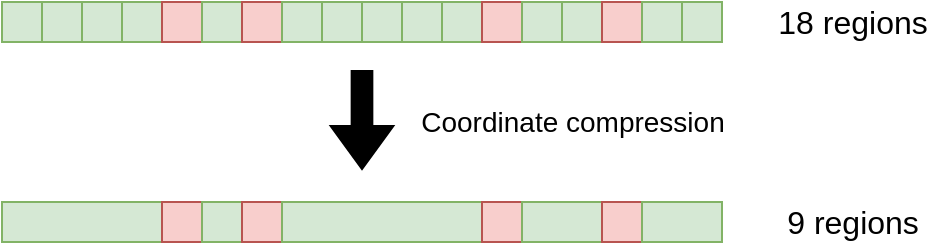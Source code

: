 <mxfile version="16.5.3" type="google" pages="3"><diagram id="1xHWeA0siSUefFmpzIRL" name="1D compression"><mxGraphModel dx="826" dy="634" grid="1" gridSize="10" guides="1" tooltips="1" connect="1" arrows="1" fold="1" page="1" pageScale="1" pageWidth="827" pageHeight="1169" math="0" shadow="0"><root><mxCell id="0"/><mxCell id="1" parent="0"/><mxCell id="_D6i7v83yRYm9Y2n9y-m-1" value="" style="rounded=0;whiteSpace=wrap;html=1;fillColor=#d5e8d4;strokeColor=#82b366;" parent="1" vertex="1"><mxGeometry x="120" y="220" width="20" height="20" as="geometry"/></mxCell><mxCell id="_D6i7v83yRYm9Y2n9y-m-2" value="" style="rounded=0;whiteSpace=wrap;html=1;fillColor=#d5e8d4;strokeColor=#82b366;" parent="1" vertex="1"><mxGeometry x="140" y="220" width="20" height="20" as="geometry"/></mxCell><mxCell id="_D6i7v83yRYm9Y2n9y-m-3" value="" style="rounded=0;whiteSpace=wrap;html=1;fillColor=#d5e8d4;strokeColor=#82b366;" parent="1" vertex="1"><mxGeometry x="160" y="220" width="20" height="20" as="geometry"/></mxCell><mxCell id="_D6i7v83yRYm9Y2n9y-m-4" value="" style="rounded=0;whiteSpace=wrap;html=1;fillColor=#d5e8d4;strokeColor=#82b366;" parent="1" vertex="1"><mxGeometry x="180" y="220" width="20" height="20" as="geometry"/></mxCell><mxCell id="_D6i7v83yRYm9Y2n9y-m-5" value="" style="rounded=0;whiteSpace=wrap;html=1;fillColor=#f8cecc;strokeColor=#b85450;" parent="1" vertex="1"><mxGeometry x="200" y="220" width="20" height="20" as="geometry"/></mxCell><mxCell id="_D6i7v83yRYm9Y2n9y-m-6" value="" style="rounded=0;whiteSpace=wrap;html=1;fillColor=#d5e8d4;strokeColor=#82b366;" parent="1" vertex="1"><mxGeometry x="220" y="220" width="20" height="20" as="geometry"/></mxCell><mxCell id="_D6i7v83yRYm9Y2n9y-m-19" value="" style="rounded=0;whiteSpace=wrap;html=1;fillColor=#f8cecc;strokeColor=#b85450;" parent="1" vertex="1"><mxGeometry x="240" y="220" width="20" height="20" as="geometry"/></mxCell><mxCell id="_D6i7v83yRYm9Y2n9y-m-20" value="" style="rounded=0;whiteSpace=wrap;html=1;fillColor=#d5e8d4;strokeColor=#82b366;" parent="1" vertex="1"><mxGeometry x="260" y="220" width="20" height="20" as="geometry"/></mxCell><mxCell id="_D6i7v83yRYm9Y2n9y-m-21" value="" style="rounded=0;whiteSpace=wrap;html=1;fillColor=#d5e8d4;strokeColor=#82b366;" parent="1" vertex="1"><mxGeometry x="280" y="220" width="20" height="20" as="geometry"/></mxCell><mxCell id="_D6i7v83yRYm9Y2n9y-m-22" value="" style="rounded=0;whiteSpace=wrap;html=1;fillColor=#d5e8d4;strokeColor=#82b366;" parent="1" vertex="1"><mxGeometry x="300" y="220" width="20" height="20" as="geometry"/></mxCell><mxCell id="_D6i7v83yRYm9Y2n9y-m-23" value="" style="rounded=0;whiteSpace=wrap;html=1;fillColor=#d5e8d4;strokeColor=#82b366;" parent="1" vertex="1"><mxGeometry x="320" y="220" width="20" height="20" as="geometry"/></mxCell><mxCell id="_D6i7v83yRYm9Y2n9y-m-24" value="" style="rounded=0;whiteSpace=wrap;html=1;fillColor=#d5e8d4;strokeColor=#82b366;" parent="1" vertex="1"><mxGeometry x="340" y="220" width="20" height="20" as="geometry"/></mxCell><mxCell id="_D6i7v83yRYm9Y2n9y-m-26" value="" style="rounded=0;whiteSpace=wrap;html=1;fillColor=#f8cecc;strokeColor=#b85450;" parent="1" vertex="1"><mxGeometry x="360" y="220" width="20" height="20" as="geometry"/></mxCell><mxCell id="_D6i7v83yRYm9Y2n9y-m-27" value="" style="rounded=0;whiteSpace=wrap;html=1;fillColor=#d5e8d4;strokeColor=#82b366;" parent="1" vertex="1"><mxGeometry x="380" y="220" width="20" height="20" as="geometry"/></mxCell><mxCell id="_D6i7v83yRYm9Y2n9y-m-28" value="" style="rounded=0;whiteSpace=wrap;html=1;fillColor=#d5e8d4;strokeColor=#82b366;" parent="1" vertex="1"><mxGeometry x="400" y="220" width="20" height="20" as="geometry"/></mxCell><mxCell id="_D6i7v83yRYm9Y2n9y-m-29" value="" style="rounded=0;whiteSpace=wrap;html=1;fillColor=#f8cecc;strokeColor=#b85450;" parent="1" vertex="1"><mxGeometry x="420" y="220" width="20" height="20" as="geometry"/></mxCell><mxCell id="_D6i7v83yRYm9Y2n9y-m-30" value="" style="rounded=0;whiteSpace=wrap;html=1;fillColor=#d5e8d4;strokeColor=#82b366;" parent="1" vertex="1"><mxGeometry x="440" y="220" width="20" height="20" as="geometry"/></mxCell><mxCell id="_D6i7v83yRYm9Y2n9y-m-31" value="" style="rounded=0;whiteSpace=wrap;html=1;fillColor=#d5e8d4;strokeColor=#82b366;" parent="1" vertex="1"><mxGeometry x="460" y="220" width="20" height="20" as="geometry"/></mxCell><mxCell id="_D6i7v83yRYm9Y2n9y-m-32" value="" style="rounded=0;whiteSpace=wrap;html=1;fillColor=#d5e8d4;strokeColor=#82b366;" parent="1" vertex="1"><mxGeometry x="120" y="320" width="80" height="20" as="geometry"/></mxCell><mxCell id="_D6i7v83yRYm9Y2n9y-m-33" value="" style="rounded=0;whiteSpace=wrap;html=1;fillColor=#f8cecc;strokeColor=#b85450;" parent="1" vertex="1"><mxGeometry x="200" y="320" width="20" height="20" as="geometry"/></mxCell><mxCell id="_D6i7v83yRYm9Y2n9y-m-34" value="" style="rounded=0;whiteSpace=wrap;html=1;fillColor=#d5e8d4;strokeColor=#82b366;" parent="1" vertex="1"><mxGeometry x="220" y="320" width="20" height="20" as="geometry"/></mxCell><mxCell id="_D6i7v83yRYm9Y2n9y-m-35" value="" style="rounded=0;whiteSpace=wrap;html=1;fillColor=#f8cecc;strokeColor=#b85450;" parent="1" vertex="1"><mxGeometry x="240" y="320" width="20" height="20" as="geometry"/></mxCell><mxCell id="_D6i7v83yRYm9Y2n9y-m-36" value="" style="rounded=0;whiteSpace=wrap;html=1;fillColor=#d5e8d4;strokeColor=#82b366;" parent="1" vertex="1"><mxGeometry x="260" y="320" width="100" height="20" as="geometry"/></mxCell><mxCell id="_D6i7v83yRYm9Y2n9y-m-41" value="" style="rounded=0;whiteSpace=wrap;html=1;fillColor=#f8cecc;strokeColor=#b85450;" parent="1" vertex="1"><mxGeometry x="360" y="320" width="20" height="20" as="geometry"/></mxCell><mxCell id="_D6i7v83yRYm9Y2n9y-m-42" value="" style="rounded=0;whiteSpace=wrap;html=1;fillColor=#d5e8d4;strokeColor=#82b366;" parent="1" vertex="1"><mxGeometry x="380" y="320" width="40" height="20" as="geometry"/></mxCell><mxCell id="_D6i7v83yRYm9Y2n9y-m-44" value="" style="rounded=0;whiteSpace=wrap;html=1;fillColor=#f8cecc;strokeColor=#b85450;" parent="1" vertex="1"><mxGeometry x="420" y="320" width="20" height="20" as="geometry"/></mxCell><mxCell id="_D6i7v83yRYm9Y2n9y-m-45" value="" style="rounded=0;whiteSpace=wrap;html=1;fillColor=#d5e8d4;strokeColor=#82b366;" parent="1" vertex="1"><mxGeometry x="440" y="320" width="40" height="20" as="geometry"/></mxCell><mxCell id="_D6i7v83yRYm9Y2n9y-m-47" value="" style="shape=flexArrow;endArrow=classic;html=1;rounded=0;width=10.345;endSize=6.814;fillColor=#000000;" parent="1" edge="1"><mxGeometry width="50" height="50" relative="1" as="geometry"><mxPoint x="300" y="254" as="sourcePoint"/><mxPoint x="300" y="304" as="targetPoint"/></mxGeometry></mxCell><mxCell id="_D6i7v83yRYm9Y2n9y-m-48" value="&lt;font style=&quot;font-size: 16px&quot;&gt;18 regions&lt;/font&gt;" style="text;html=1;align=center;verticalAlign=middle;resizable=0;points=[];autosize=1;strokeColor=none;fillColor=none;" parent="1" vertex="1"><mxGeometry x="500" y="220" width="90" height="20" as="geometry"/></mxCell><mxCell id="_D6i7v83yRYm9Y2n9y-m-49" value="&lt;font style=&quot;font-size: 16px&quot;&gt;9 regions&lt;/font&gt;" style="text;html=1;align=center;verticalAlign=middle;resizable=0;points=[];autosize=1;strokeColor=none;fillColor=none;" parent="1" vertex="1"><mxGeometry x="505" y="320" width="80" height="20" as="geometry"/></mxCell><mxCell id="_D6i7v83yRYm9Y2n9y-m-50" value="&lt;font style=&quot;font-size: 14px&quot;&gt;Coordinate compression&lt;/font&gt;" style="text;html=1;align=center;verticalAlign=middle;resizable=0;points=[];autosize=1;strokeColor=none;fillColor=none;" parent="1" vertex="1"><mxGeometry x="320" y="270" width="170" height="20" as="geometry"/></mxCell></root></mxGraphModel></diagram><diagram id="H4MpWjC1AK2r8g1K7nS2" name="1D instructions"><mxGraphModel dx="826" dy="634" grid="1" gridSize="10" guides="1" tooltips="1" connect="1" arrows="1" fold="1" page="1" pageScale="1" pageWidth="827" pageHeight="1169" math="0" shadow="0"><root><mxCell id="u1KerkN7lzUkFW_7STKf-0"/><mxCell id="u1KerkN7lzUkFW_7STKf-1" parent="u1KerkN7lzUkFW_7STKf-0"/><mxCell id="ukDVn2xy2Xz7GCuRdAv9-35" value="" style="rounded=0;whiteSpace=wrap;html=1;fillColor=#d5e8d4;strokeColor=#82b366;" parent="u1KerkN7lzUkFW_7STKf-1" vertex="1"><mxGeometry x="120" y="100" width="20" height="20" as="geometry"/></mxCell><mxCell id="ukDVn2xy2Xz7GCuRdAv9-36" value="" style="rounded=0;whiteSpace=wrap;html=1;fillColor=#d5e8d4;strokeColor=#82b366;" parent="u1KerkN7lzUkFW_7STKf-1" vertex="1"><mxGeometry x="140" y="100" width="20" height="20" as="geometry"/></mxCell><mxCell id="ukDVn2xy2Xz7GCuRdAv9-37" value="" style="rounded=0;whiteSpace=wrap;html=1;fillColor=#d5e8d4;strokeColor=#82b366;" parent="u1KerkN7lzUkFW_7STKf-1" vertex="1"><mxGeometry x="160" y="100" width="20" height="20" as="geometry"/></mxCell><mxCell id="ukDVn2xy2Xz7GCuRdAv9-38" value="" style="rounded=0;whiteSpace=wrap;html=1;fillColor=#d5e8d4;strokeColor=#82b366;" parent="u1KerkN7lzUkFW_7STKf-1" vertex="1"><mxGeometry x="180" y="100" width="20" height="20" as="geometry"/></mxCell><mxCell id="ukDVn2xy2Xz7GCuRdAv9-39" value="" style="rounded=0;whiteSpace=wrap;html=1;fillColor=#d5e8d4;strokeColor=#82b366;" parent="u1KerkN7lzUkFW_7STKf-1" vertex="1"><mxGeometry x="200" y="100" width="20" height="20" as="geometry"/></mxCell><mxCell id="ukDVn2xy2Xz7GCuRdAv9-40" value="" style="rounded=0;whiteSpace=wrap;html=1;fillColor=#d5e8d4;strokeColor=#82b366;" parent="u1KerkN7lzUkFW_7STKf-1" vertex="1"><mxGeometry x="220" y="100" width="20" height="20" as="geometry"/></mxCell><mxCell id="ukDVn2xy2Xz7GCuRdAv9-41" value="" style="rounded=0;whiteSpace=wrap;html=1;fillColor=#d5e8d4;strokeColor=#82b366;" parent="u1KerkN7lzUkFW_7STKf-1" vertex="1"><mxGeometry x="240" y="100" width="20" height="20" as="geometry"/></mxCell><mxCell id="ukDVn2xy2Xz7GCuRdAv9-42" value="" style="rounded=0;whiteSpace=wrap;html=1;fillColor=#d5e8d4;strokeColor=#82b366;" parent="u1KerkN7lzUkFW_7STKf-1" vertex="1"><mxGeometry x="260" y="100" width="20" height="20" as="geometry"/></mxCell><mxCell id="ukDVn2xy2Xz7GCuRdAv9-43" value="" style="rounded=0;whiteSpace=wrap;html=1;fillColor=#d5e8d4;strokeColor=#82b366;" parent="u1KerkN7lzUkFW_7STKf-1" vertex="1"><mxGeometry x="280" y="100" width="20" height="20" as="geometry"/></mxCell><mxCell id="ukDVn2xy2Xz7GCuRdAv9-44" value="" style="rounded=0;whiteSpace=wrap;html=1;fillColor=#d5e8d4;strokeColor=#82b366;" parent="u1KerkN7lzUkFW_7STKf-1" vertex="1"><mxGeometry x="300" y="100" width="20" height="20" as="geometry"/></mxCell><mxCell id="ukDVn2xy2Xz7GCuRdAv9-45" value="" style="rounded=0;whiteSpace=wrap;html=1;fillColor=#d5e8d4;strokeColor=#82b366;" parent="u1KerkN7lzUkFW_7STKf-1" vertex="1"><mxGeometry x="320" y="100" width="20" height="20" as="geometry"/></mxCell><mxCell id="ukDVn2xy2Xz7GCuRdAv9-46" value="" style="rounded=0;whiteSpace=wrap;html=1;fillColor=#d5e8d4;strokeColor=#82b366;" parent="u1KerkN7lzUkFW_7STKf-1" vertex="1"><mxGeometry x="340" y="100" width="20" height="20" as="geometry"/></mxCell><mxCell id="ukDVn2xy2Xz7GCuRdAv9-47" value="" style="rounded=0;whiteSpace=wrap;html=1;fillColor=#d5e8d4;strokeColor=#82b366;" parent="u1KerkN7lzUkFW_7STKf-1" vertex="1"><mxGeometry x="360" y="100" width="20" height="20" as="geometry"/></mxCell><mxCell id="ukDVn2xy2Xz7GCuRdAv9-48" value="" style="rounded=0;whiteSpace=wrap;html=1;fillColor=#d5e8d4;strokeColor=#82b366;" parent="u1KerkN7lzUkFW_7STKf-1" vertex="1"><mxGeometry x="380" y="100" width="20" height="20" as="geometry"/></mxCell><mxCell id="ukDVn2xy2Xz7GCuRdAv9-49" value="" style="rounded=0;whiteSpace=wrap;html=1;fillColor=#d5e8d4;strokeColor=#82b366;" parent="u1KerkN7lzUkFW_7STKf-1" vertex="1"><mxGeometry x="400" y="100" width="20" height="20" as="geometry"/></mxCell><mxCell id="ukDVn2xy2Xz7GCuRdAv9-50" value="" style="rounded=0;whiteSpace=wrap;html=1;fillColor=#d5e8d4;strokeColor=#82b366;" parent="u1KerkN7lzUkFW_7STKf-1" vertex="1"><mxGeometry x="420" y="100" width="20" height="20" as="geometry"/></mxCell><mxCell id="ukDVn2xy2Xz7GCuRdAv9-51" value="" style="rounded=0;whiteSpace=wrap;html=1;fillColor=#d5e8d4;strokeColor=#82b366;" parent="u1KerkN7lzUkFW_7STKf-1" vertex="1"><mxGeometry x="440" y="100" width="20" height="20" as="geometry"/></mxCell><mxCell id="ukDVn2xy2Xz7GCuRdAv9-52" value="" style="rounded=0;whiteSpace=wrap;html=1;fillColor=#d5e8d4;strokeColor=#82b366;" parent="u1KerkN7lzUkFW_7STKf-1" vertex="1"><mxGeometry x="460" y="100" width="20" height="20" as="geometry"/></mxCell><mxCell id="ukDVn2xy2Xz7GCuRdAv9-53" value="" style="rounded=0;whiteSpace=wrap;html=1;fillColor=#d5e8d4;strokeColor=#82b366;" parent="u1KerkN7lzUkFW_7STKf-1" vertex="1"><mxGeometry x="480" y="100" width="20" height="20" as="geometry"/></mxCell><mxCell id="ukDVn2xy2Xz7GCuRdAv9-54" value="" style="rounded=0;whiteSpace=wrap;html=1;fillColor=#d5e8d4;strokeColor=#82b366;" parent="u1KerkN7lzUkFW_7STKf-1" vertex="1"><mxGeometry x="500" y="100" width="20" height="20" as="geometry"/></mxCell><mxCell id="ukDVn2xy2Xz7GCuRdAv9-55" value="On" style="rounded=0;whiteSpace=wrap;html=1;fillColor=#f8cecc;strokeColor=#b85450;" parent="u1KerkN7lzUkFW_7STKf-1" vertex="1"><mxGeometry x="160" y="180" width="80" height="20" as="geometry"/></mxCell><mxCell id="ukDVn2xy2Xz7GCuRdAv9-59" value="Off" style="rounded=0;whiteSpace=wrap;html=1;fillColor=#d5e8d4;strokeColor=#82b366;" parent="u1KerkN7lzUkFW_7STKf-1" vertex="1"><mxGeometry x="200" y="220" width="160" height="20" as="geometry"/></mxCell><mxCell id="ukDVn2xy2Xz7GCuRdAv9-60" value="On" style="rounded=0;whiteSpace=wrap;html=1;fillColor=#f8cecc;strokeColor=#b85450;" parent="u1KerkN7lzUkFW_7STKf-1" vertex="1"><mxGeometry x="280" y="260" width="80" height="20" as="geometry"/></mxCell><mxCell id="ukDVn2xy2Xz7GCuRdAv9-61" value="Off" style="rounded=0;whiteSpace=wrap;html=1;fillColor=#d5e8d4;strokeColor=#82b366;" parent="u1KerkN7lzUkFW_7STKf-1" vertex="1"><mxGeometry x="340" y="300" width="180" height="20" as="geometry"/></mxCell><mxCell id="ukDVn2xy2Xz7GCuRdAv9-102" value="" style="rounded=0;whiteSpace=wrap;html=1;fillColor=#d5e8d4;strokeColor=#82b366;" parent="u1KerkN7lzUkFW_7STKf-1" vertex="1"><mxGeometry x="120" y="410" width="40" height="20" as="geometry"/></mxCell><mxCell id="ukDVn2xy2Xz7GCuRdAv9-104" value="" style="rounded=0;whiteSpace=wrap;html=1;fillColor=#f8cecc;strokeColor=#b85450;" parent="u1KerkN7lzUkFW_7STKf-1" vertex="1"><mxGeometry x="160" y="410" width="40" height="20" as="geometry"/></mxCell><mxCell id="ukDVn2xy2Xz7GCuRdAv9-106" value="" style="rounded=0;whiteSpace=wrap;html=1;fillColor=#d5e8d4;strokeColor=#82b366;" parent="u1KerkN7lzUkFW_7STKf-1" vertex="1"><mxGeometry x="200" y="410" width="40" height="20" as="geometry"/></mxCell><mxCell id="ukDVn2xy2Xz7GCuRdAv9-110" value="" style="rounded=0;whiteSpace=wrap;html=1;fillColor=#f8cecc;strokeColor=#b85450;" parent="u1KerkN7lzUkFW_7STKf-1" vertex="1"><mxGeometry x="280" y="410" width="60" height="20" as="geometry"/></mxCell><mxCell id="ukDVn2xy2Xz7GCuRdAv9-113" value="" style="rounded=0;whiteSpace=wrap;html=1;fillColor=#d5e8d4;strokeColor=#82b366;" parent="u1KerkN7lzUkFW_7STKf-1" vertex="1"><mxGeometry x="340" y="410" width="20" height="20" as="geometry"/></mxCell><mxCell id="ukDVn2xy2Xz7GCuRdAv9-114" value="" style="rounded=0;whiteSpace=wrap;html=1;fillColor=#d5e8d4;strokeColor=#82b366;" parent="u1KerkN7lzUkFW_7STKf-1" vertex="1"><mxGeometry x="360" y="410" width="160" height="20" as="geometry"/></mxCell><mxCell id="ukDVn2xy2Xz7GCuRdAv9-122" value="" style="rounded=0;whiteSpace=wrap;html=1;fillColor=#d5e8d4;strokeColor=#82b366;" parent="u1KerkN7lzUkFW_7STKf-1" vertex="1"><mxGeometry x="240" y="410" width="40" height="20" as="geometry"/></mxCell><mxCell id="2Hrjtidl6VrlJBub0E7G-0" value="" style="shape=flexArrow;endArrow=classic;html=1;rounded=0;width=10.345;endSize=6.814;fillColor=#000000;" parent="u1KerkN7lzUkFW_7STKf-1" edge="1"><mxGeometry width="50" height="50" relative="1" as="geometry"><mxPoint x="330" y="340" as="sourcePoint"/><mxPoint x="330" y="390" as="targetPoint"/></mxGeometry></mxCell><mxCell id="2Hrjtidl6VrlJBub0E7G-1" value="&lt;font style=&quot;font-size: 14px&quot;&gt;Coordinate compression&lt;/font&gt;" style="text;html=1;align=center;verticalAlign=middle;resizable=0;points=[];autosize=1;strokeColor=none;fillColor=none;" parent="u1KerkN7lzUkFW_7STKf-1" vertex="1"><mxGeometry x="350" y="356" width="170" height="20" as="geometry"/></mxCell><mxCell id="2Hrjtidl6VrlJBub0E7G-2" value="&lt;font style=&quot;font-size: 14px&quot;&gt;Reactor&lt;/font&gt;" style="text;html=1;align=center;verticalAlign=middle;resizable=0;points=[];autosize=1;strokeColor=none;fillColor=none;" parent="u1KerkN7lzUkFW_7STKf-1" vertex="1"><mxGeometry x="550" y="100" width="60" height="20" as="geometry"/></mxCell><mxCell id="2Hrjtidl6VrlJBub0E7G-3" value="&lt;span style=&quot;font-size: 14px&quot;&gt;Reset instructions&lt;/span&gt;" style="text;html=1;align=center;verticalAlign=middle;resizable=0;points=[];autosize=1;strokeColor=none;fillColor=none;rotation=90;" parent="u1KerkN7lzUkFW_7STKf-1" vertex="1"><mxGeometry x="500" y="230" width="130" height="20" as="geometry"/></mxCell></root></mxGraphModel></diagram><diagram name="2D instructions" id="MiU03-4K7R5I9Uiebdm9"><mxGraphModel dx="570" dy="437" grid="1" gridSize="10" guides="1" tooltips="1" connect="1" arrows="1" fold="1" page="1" pageScale="1" pageWidth="827" pageHeight="1169" math="0" shadow="0"><root><mxCell id="TiqwG8Hu2GHdcI4dmP1B-0"/><mxCell id="TiqwG8Hu2GHdcI4dmP1B-1" parent="TiqwG8Hu2GHdcI4dmP1B-0"/><mxCell id="6ieHy5FCT7VO7FyEMTy4-212" value="" style="rounded=0;whiteSpace=wrap;html=1;fillColor=#d5e8d4;strokeColor=#808080;" parent="TiqwG8Hu2GHdcI4dmP1B-1" vertex="1"><mxGeometry x="120" y="395" width="20" height="20" as="geometry"/></mxCell><mxCell id="6ieHy5FCT7VO7FyEMTy4-215" value="" style="rounded=0;whiteSpace=wrap;html=1;fillColor=#d5e8d4;strokeColor=#808080;" parent="TiqwG8Hu2GHdcI4dmP1B-1" vertex="1"><mxGeometry x="140" y="475" width="60" height="20" as="geometry"/></mxCell><mxCell id="6ieHy5FCT7VO7FyEMTy4-45" value="" style="rounded=0;whiteSpace=wrap;html=1;fillColor=#d5e8d4;strokeColor=#808080;" parent="TiqwG8Hu2GHdcI4dmP1B-1" vertex="1"><mxGeometry x="120" y="415" width="20" height="20" as="geometry"/></mxCell><mxCell id="6ieHy5FCT7VO7FyEMTy4-46" value="" style="rounded=0;whiteSpace=wrap;html=1;fillColor=#d5e8d4;strokeColor=#808080;" parent="TiqwG8Hu2GHdcI4dmP1B-1" vertex="1"><mxGeometry x="140" y="415" width="20" height="20" as="geometry"/></mxCell><mxCell id="6ieHy5FCT7VO7FyEMTy4-47" value="" style="rounded=0;whiteSpace=wrap;html=1;fillColor=#d5e8d4;strokeColor=#808080;" parent="TiqwG8Hu2GHdcI4dmP1B-1" vertex="1"><mxGeometry x="160" y="415" width="20" height="20" as="geometry"/></mxCell><mxCell id="6ieHy5FCT7VO7FyEMTy4-48" value="" style="rounded=0;whiteSpace=wrap;html=1;fillColor=#d5e8d4;strokeColor=#808080;" parent="TiqwG8Hu2GHdcI4dmP1B-1" vertex="1"><mxGeometry x="140" y="415" width="60" height="20" as="geometry"/></mxCell><mxCell id="6ieHy5FCT7VO7FyEMTy4-65" value="" style="rounded=0;whiteSpace=wrap;html=1;fillColor=#d5e8d4;strokeColor=#808080;" parent="TiqwG8Hu2GHdcI4dmP1B-1" vertex="1"><mxGeometry x="120" y="435" width="20" height="20" as="geometry"/></mxCell><mxCell id="6ieHy5FCT7VO7FyEMTy4-66" value="" style="rounded=0;whiteSpace=wrap;html=1;fillColor=#d5e8d4;strokeColor=#808080;" parent="TiqwG8Hu2GHdcI4dmP1B-1" vertex="1"><mxGeometry x="140" y="435" width="20" height="20" as="geometry"/></mxCell><mxCell id="6ieHy5FCT7VO7FyEMTy4-67" value="" style="rounded=0;whiteSpace=wrap;html=1;fillColor=#d5e8d4;strokeColor=#808080;" parent="TiqwG8Hu2GHdcI4dmP1B-1" vertex="1"><mxGeometry x="160" y="435" width="20" height="20" as="geometry"/></mxCell><mxCell id="6ieHy5FCT7VO7FyEMTy4-68" value="" style="rounded=0;whiteSpace=wrap;html=1;fillColor=#d5e8d4;strokeColor=#808080;" parent="TiqwG8Hu2GHdcI4dmP1B-1" vertex="1"><mxGeometry x="180" y="435" width="20" height="20" as="geometry"/></mxCell><mxCell id="6ieHy5FCT7VO7FyEMTy4-85" value="" style="rounded=0;whiteSpace=wrap;html=1;fillColor=#d5e8d4;strokeColor=#808080;" parent="TiqwG8Hu2GHdcI4dmP1B-1" vertex="1"><mxGeometry x="120" y="455" width="20" height="20" as="geometry"/></mxCell><mxCell id="6ieHy5FCT7VO7FyEMTy4-86" value="" style="rounded=0;whiteSpace=wrap;html=1;fillColor=#d5e8d4;strokeColor=#808080;" parent="TiqwG8Hu2GHdcI4dmP1B-1" vertex="1"><mxGeometry x="140" y="455" width="20" height="20" as="geometry"/></mxCell><mxCell id="6ieHy5FCT7VO7FyEMTy4-87" value="" style="rounded=0;whiteSpace=wrap;html=1;fillColor=#d5e8d4;strokeColor=#808080;" parent="TiqwG8Hu2GHdcI4dmP1B-1" vertex="1"><mxGeometry x="160" y="455" width="20" height="20" as="geometry"/></mxCell><mxCell id="6ieHy5FCT7VO7FyEMTy4-88" value="" style="rounded=0;whiteSpace=wrap;html=1;fillColor=#d5e8d4;strokeColor=#808080;" parent="TiqwG8Hu2GHdcI4dmP1B-1" vertex="1"><mxGeometry x="140" y="455" width="60" height="20" as="geometry"/></mxCell><mxCell id="6ieHy5FCT7VO7FyEMTy4-216" value="" style="rounded=0;whiteSpace=wrap;html=1;fillColor=#d5e8d4;strokeColor=#808080;" parent="TiqwG8Hu2GHdcI4dmP1B-1" vertex="1"><mxGeometry x="140" y="435" width="60" height="20" as="geometry"/></mxCell><mxCell id="TiqwG8Hu2GHdcI4dmP1B-2" value="" style="rounded=0;whiteSpace=wrap;html=1;fillColor=#d5e8d4;strokeColor=#808080;" parent="TiqwG8Hu2GHdcI4dmP1B-1" vertex="1"><mxGeometry x="120" y="100" width="20" height="20" as="geometry"/></mxCell><mxCell id="TiqwG8Hu2GHdcI4dmP1B-3" value="" style="rounded=0;whiteSpace=wrap;html=1;fillColor=#d5e8d4;strokeColor=#808080;" parent="TiqwG8Hu2GHdcI4dmP1B-1" vertex="1"><mxGeometry x="140" y="100" width="20" height="20" as="geometry"/></mxCell><mxCell id="TiqwG8Hu2GHdcI4dmP1B-4" value="" style="rounded=0;whiteSpace=wrap;html=1;fillColor=#d5e8d4;strokeColor=#808080;" parent="TiqwG8Hu2GHdcI4dmP1B-1" vertex="1"><mxGeometry x="160" y="100" width="20" height="20" as="geometry"/></mxCell><mxCell id="TiqwG8Hu2GHdcI4dmP1B-5" value="" style="rounded=0;whiteSpace=wrap;html=1;fillColor=#d5e8d4;strokeColor=#808080;" parent="TiqwG8Hu2GHdcI4dmP1B-1" vertex="1"><mxGeometry x="180" y="100" width="20" height="20" as="geometry"/></mxCell><mxCell id="TiqwG8Hu2GHdcI4dmP1B-6" value="" style="rounded=0;whiteSpace=wrap;html=1;fillColor=#d5e8d4;strokeColor=#808080;" parent="TiqwG8Hu2GHdcI4dmP1B-1" vertex="1"><mxGeometry x="200" y="100" width="20" height="20" as="geometry"/></mxCell><mxCell id="TiqwG8Hu2GHdcI4dmP1B-7" value="" style="rounded=0;whiteSpace=wrap;html=1;fillColor=#d5e8d4;strokeColor=#808080;" parent="TiqwG8Hu2GHdcI4dmP1B-1" vertex="1"><mxGeometry x="220" y="100" width="20" height="20" as="geometry"/></mxCell><mxCell id="TiqwG8Hu2GHdcI4dmP1B-8" value="" style="rounded=0;whiteSpace=wrap;html=1;fillColor=#d5e8d4;strokeColor=#808080;" parent="TiqwG8Hu2GHdcI4dmP1B-1" vertex="1"><mxGeometry x="240" y="100" width="20" height="20" as="geometry"/></mxCell><mxCell id="TiqwG8Hu2GHdcI4dmP1B-9" value="" style="rounded=0;whiteSpace=wrap;html=1;fillColor=#d5e8d4;strokeColor=#808080;" parent="TiqwG8Hu2GHdcI4dmP1B-1" vertex="1"><mxGeometry x="260" y="100" width="20" height="20" as="geometry"/></mxCell><mxCell id="TiqwG8Hu2GHdcI4dmP1B-10" value="" style="rounded=0;whiteSpace=wrap;html=1;fillColor=#d5e8d4;strokeColor=#808080;" parent="TiqwG8Hu2GHdcI4dmP1B-1" vertex="1"><mxGeometry x="280" y="100" width="20" height="20" as="geometry"/></mxCell><mxCell id="TiqwG8Hu2GHdcI4dmP1B-11" value="" style="rounded=0;whiteSpace=wrap;html=1;fillColor=#d5e8d4;strokeColor=#808080;" parent="TiqwG8Hu2GHdcI4dmP1B-1" vertex="1"><mxGeometry x="300" y="100" width="20" height="20" as="geometry"/></mxCell><mxCell id="TiqwG8Hu2GHdcI4dmP1B-12" value="" style="rounded=0;whiteSpace=wrap;html=1;fillColor=#d5e8d4;strokeColor=#808080;" parent="TiqwG8Hu2GHdcI4dmP1B-1" vertex="1"><mxGeometry x="320" y="100" width="20" height="20" as="geometry"/></mxCell><mxCell id="TiqwG8Hu2GHdcI4dmP1B-13" value="" style="rounded=0;whiteSpace=wrap;html=1;fillColor=#d5e8d4;strokeColor=#808080;" parent="TiqwG8Hu2GHdcI4dmP1B-1" vertex="1"><mxGeometry x="340" y="100" width="20" height="20" as="geometry"/></mxCell><mxCell id="TiqwG8Hu2GHdcI4dmP1B-14" value="" style="rounded=0;whiteSpace=wrap;html=1;fillColor=#d5e8d4;strokeColor=#808080;" parent="TiqwG8Hu2GHdcI4dmP1B-1" vertex="1"><mxGeometry x="360" y="100" width="20" height="20" as="geometry"/></mxCell><mxCell id="TiqwG8Hu2GHdcI4dmP1B-15" value="" style="rounded=0;whiteSpace=wrap;html=1;fillColor=#d5e8d4;strokeColor=#808080;" parent="TiqwG8Hu2GHdcI4dmP1B-1" vertex="1"><mxGeometry x="380" y="100" width="20" height="20" as="geometry"/></mxCell><mxCell id="TiqwG8Hu2GHdcI4dmP1B-16" value="" style="rounded=0;whiteSpace=wrap;html=1;fillColor=#d5e8d4;strokeColor=#808080;" parent="TiqwG8Hu2GHdcI4dmP1B-1" vertex="1"><mxGeometry x="400" y="100" width="20" height="20" as="geometry"/></mxCell><mxCell id="TiqwG8Hu2GHdcI4dmP1B-17" value="" style="rounded=0;whiteSpace=wrap;html=1;fillColor=#d5e8d4;strokeColor=#808080;" parent="TiqwG8Hu2GHdcI4dmP1B-1" vertex="1"><mxGeometry x="420" y="100" width="20" height="20" as="geometry"/></mxCell><mxCell id="TiqwG8Hu2GHdcI4dmP1B-18" value="" style="rounded=0;whiteSpace=wrap;html=1;fillColor=#d5e8d4;strokeColor=#808080;" parent="TiqwG8Hu2GHdcI4dmP1B-1" vertex="1"><mxGeometry x="440" y="100" width="20" height="20" as="geometry"/></mxCell><mxCell id="TiqwG8Hu2GHdcI4dmP1B-19" value="" style="rounded=0;whiteSpace=wrap;html=1;fillColor=#d5e8d4;strokeColor=#808080;" parent="TiqwG8Hu2GHdcI4dmP1B-1" vertex="1"><mxGeometry x="460" y="100" width="20" height="20" as="geometry"/></mxCell><mxCell id="TiqwG8Hu2GHdcI4dmP1B-20" value="" style="rounded=0;whiteSpace=wrap;html=1;fillColor=#d5e8d4;strokeColor=#808080;" parent="TiqwG8Hu2GHdcI4dmP1B-1" vertex="1"><mxGeometry x="480" y="100" width="20" height="20" as="geometry"/></mxCell><mxCell id="TiqwG8Hu2GHdcI4dmP1B-21" value="" style="rounded=0;whiteSpace=wrap;html=1;fillColor=#d5e8d4;strokeColor=#808080;" parent="TiqwG8Hu2GHdcI4dmP1B-1" vertex="1"><mxGeometry x="500" y="100" width="20" height="20" as="geometry"/></mxCell><mxCell id="TiqwG8Hu2GHdcI4dmP1B-37" value="" style="rounded=0;whiteSpace=wrap;html=1;fillColor=#d5e8d4;strokeColor=#808080;" parent="TiqwG8Hu2GHdcI4dmP1B-1" vertex="1"><mxGeometry x="120" y="120" width="20" height="20" as="geometry"/></mxCell><mxCell id="TiqwG8Hu2GHdcI4dmP1B-38" value="" style="rounded=0;whiteSpace=wrap;html=1;fillColor=#d5e8d4;strokeColor=#808080;" parent="TiqwG8Hu2GHdcI4dmP1B-1" vertex="1"><mxGeometry x="140" y="120" width="20" height="20" as="geometry"/></mxCell><mxCell id="TiqwG8Hu2GHdcI4dmP1B-39" value="" style="rounded=0;whiteSpace=wrap;html=1;fillColor=#d5e8d4;strokeColor=#808080;" parent="TiqwG8Hu2GHdcI4dmP1B-1" vertex="1"><mxGeometry x="160" y="120" width="20" height="20" as="geometry"/></mxCell><mxCell id="TiqwG8Hu2GHdcI4dmP1B-40" value="" style="rounded=0;whiteSpace=wrap;html=1;fillColor=#d5e8d4;strokeColor=#808080;" parent="TiqwG8Hu2GHdcI4dmP1B-1" vertex="1"><mxGeometry x="180" y="120" width="20" height="20" as="geometry"/></mxCell><mxCell id="TiqwG8Hu2GHdcI4dmP1B-41" value="" style="rounded=0;whiteSpace=wrap;html=1;fillColor=#d5e8d4;strokeColor=#808080;" parent="TiqwG8Hu2GHdcI4dmP1B-1" vertex="1"><mxGeometry x="200" y="120" width="20" height="20" as="geometry"/></mxCell><mxCell id="TiqwG8Hu2GHdcI4dmP1B-42" value="" style="rounded=0;whiteSpace=wrap;html=1;fillColor=#d5e8d4;strokeColor=#808080;" parent="TiqwG8Hu2GHdcI4dmP1B-1" vertex="1"><mxGeometry x="220" y="120" width="20" height="20" as="geometry"/></mxCell><mxCell id="TiqwG8Hu2GHdcI4dmP1B-43" value="" style="rounded=0;whiteSpace=wrap;html=1;fillColor=#d5e8d4;strokeColor=#808080;" parent="TiqwG8Hu2GHdcI4dmP1B-1" vertex="1"><mxGeometry x="240" y="120" width="20" height="20" as="geometry"/></mxCell><mxCell id="TiqwG8Hu2GHdcI4dmP1B-44" value="" style="rounded=0;whiteSpace=wrap;html=1;fillColor=#d5e8d4;strokeColor=#808080;" parent="TiqwG8Hu2GHdcI4dmP1B-1" vertex="1"><mxGeometry x="260" y="120" width="20" height="20" as="geometry"/></mxCell><mxCell id="TiqwG8Hu2GHdcI4dmP1B-45" value="" style="rounded=0;whiteSpace=wrap;html=1;fillColor=#d5e8d4;strokeColor=#808080;" parent="TiqwG8Hu2GHdcI4dmP1B-1" vertex="1"><mxGeometry x="280" y="120" width="20" height="20" as="geometry"/></mxCell><mxCell id="TiqwG8Hu2GHdcI4dmP1B-46" value="" style="rounded=0;whiteSpace=wrap;html=1;fillColor=#d5e8d4;strokeColor=#808080;" parent="TiqwG8Hu2GHdcI4dmP1B-1" vertex="1"><mxGeometry x="300" y="120" width="20" height="20" as="geometry"/></mxCell><mxCell id="TiqwG8Hu2GHdcI4dmP1B-47" value="" style="rounded=0;whiteSpace=wrap;html=1;fillColor=#d5e8d4;strokeColor=#808080;" parent="TiqwG8Hu2GHdcI4dmP1B-1" vertex="1"><mxGeometry x="320" y="120" width="20" height="20" as="geometry"/></mxCell><mxCell id="TiqwG8Hu2GHdcI4dmP1B-48" value="" style="rounded=0;whiteSpace=wrap;html=1;fillColor=#d5e8d4;strokeColor=#808080;" parent="TiqwG8Hu2GHdcI4dmP1B-1" vertex="1"><mxGeometry x="340" y="120" width="20" height="20" as="geometry"/></mxCell><mxCell id="TiqwG8Hu2GHdcI4dmP1B-49" value="" style="rounded=0;whiteSpace=wrap;html=1;fillColor=#d5e8d4;strokeColor=#808080;" parent="TiqwG8Hu2GHdcI4dmP1B-1" vertex="1"><mxGeometry x="360" y="120" width="20" height="20" as="geometry"/></mxCell><mxCell id="TiqwG8Hu2GHdcI4dmP1B-50" value="" style="rounded=0;whiteSpace=wrap;html=1;fillColor=#d5e8d4;strokeColor=#808080;" parent="TiqwG8Hu2GHdcI4dmP1B-1" vertex="1"><mxGeometry x="380" y="120" width="20" height="20" as="geometry"/></mxCell><mxCell id="TiqwG8Hu2GHdcI4dmP1B-51" value="" style="rounded=0;whiteSpace=wrap;html=1;fillColor=#d5e8d4;strokeColor=#808080;" parent="TiqwG8Hu2GHdcI4dmP1B-1" vertex="1"><mxGeometry x="400" y="120" width="20" height="20" as="geometry"/></mxCell><mxCell id="TiqwG8Hu2GHdcI4dmP1B-52" value="" style="rounded=0;whiteSpace=wrap;html=1;fillColor=#d5e8d4;strokeColor=#808080;" parent="TiqwG8Hu2GHdcI4dmP1B-1" vertex="1"><mxGeometry x="420" y="120" width="20" height="20" as="geometry"/></mxCell><mxCell id="TiqwG8Hu2GHdcI4dmP1B-53" value="" style="rounded=0;whiteSpace=wrap;html=1;fillColor=#d5e8d4;strokeColor=#808080;" parent="TiqwG8Hu2GHdcI4dmP1B-1" vertex="1"><mxGeometry x="440" y="120" width="20" height="20" as="geometry"/></mxCell><mxCell id="TiqwG8Hu2GHdcI4dmP1B-54" value="" style="rounded=0;whiteSpace=wrap;html=1;fillColor=#d5e8d4;strokeColor=#808080;strokeWidth=1;" parent="TiqwG8Hu2GHdcI4dmP1B-1" vertex="1"><mxGeometry x="460" y="120" width="20" height="20" as="geometry"/></mxCell><mxCell id="TiqwG8Hu2GHdcI4dmP1B-55" value="" style="rounded=0;whiteSpace=wrap;html=1;fillColor=#d5e8d4;strokeColor=#808080;" parent="TiqwG8Hu2GHdcI4dmP1B-1" vertex="1"><mxGeometry x="480" y="120" width="20" height="20" as="geometry"/></mxCell><mxCell id="TiqwG8Hu2GHdcI4dmP1B-56" value="" style="rounded=0;whiteSpace=wrap;html=1;fillColor=#d5e8d4;strokeColor=#808080;" parent="TiqwG8Hu2GHdcI4dmP1B-1" vertex="1"><mxGeometry x="500" y="120" width="20" height="20" as="geometry"/></mxCell><mxCell id="TiqwG8Hu2GHdcI4dmP1B-57" value="" style="rounded=0;whiteSpace=wrap;html=1;fillColor=#d5e8d4;strokeColor=#808080;" parent="TiqwG8Hu2GHdcI4dmP1B-1" vertex="1"><mxGeometry x="120" y="140" width="20" height="20" as="geometry"/></mxCell><mxCell id="TiqwG8Hu2GHdcI4dmP1B-58" value="" style="rounded=0;whiteSpace=wrap;html=1;fillColor=#d5e8d4;strokeColor=#808080;" parent="TiqwG8Hu2GHdcI4dmP1B-1" vertex="1"><mxGeometry x="140" y="140" width="20" height="20" as="geometry"/></mxCell><mxCell id="TiqwG8Hu2GHdcI4dmP1B-59" value="" style="rounded=0;whiteSpace=wrap;html=1;fillColor=#d5e8d4;strokeColor=#808080;" parent="TiqwG8Hu2GHdcI4dmP1B-1" vertex="1"><mxGeometry x="160" y="140" width="20" height="20" as="geometry"/></mxCell><mxCell id="TiqwG8Hu2GHdcI4dmP1B-60" value="" style="rounded=0;whiteSpace=wrap;html=1;fillColor=#d5e8d4;strokeColor=#808080;" parent="TiqwG8Hu2GHdcI4dmP1B-1" vertex="1"><mxGeometry x="180" y="140" width="20" height="20" as="geometry"/></mxCell><mxCell id="TiqwG8Hu2GHdcI4dmP1B-61" value="" style="rounded=0;whiteSpace=wrap;html=1;fillColor=#d5e8d4;strokeColor=#808080;" parent="TiqwG8Hu2GHdcI4dmP1B-1" vertex="1"><mxGeometry x="200" y="140" width="20" height="20" as="geometry"/></mxCell><mxCell id="TiqwG8Hu2GHdcI4dmP1B-62" value="" style="rounded=0;whiteSpace=wrap;html=1;fillColor=#d5e8d4;strokeColor=#808080;" parent="TiqwG8Hu2GHdcI4dmP1B-1" vertex="1"><mxGeometry x="220" y="140" width="20" height="20" as="geometry"/></mxCell><mxCell id="TiqwG8Hu2GHdcI4dmP1B-63" value="" style="rounded=0;whiteSpace=wrap;html=1;fillColor=#d5e8d4;strokeColor=#82b366;" parent="TiqwG8Hu2GHdcI4dmP1B-1" vertex="1"><mxGeometry x="240" y="140" width="20" height="20" as="geometry"/></mxCell><mxCell id="TiqwG8Hu2GHdcI4dmP1B-64" value="" style="rounded=0;whiteSpace=wrap;html=1;fillColor=#d5e8d4;strokeColor=#82b366;" parent="TiqwG8Hu2GHdcI4dmP1B-1" vertex="1"><mxGeometry x="260" y="140" width="20" height="20" as="geometry"/></mxCell><mxCell id="TiqwG8Hu2GHdcI4dmP1B-65" value="" style="rounded=0;whiteSpace=wrap;html=1;fillColor=#d5e8d4;strokeColor=#82b366;" parent="TiqwG8Hu2GHdcI4dmP1B-1" vertex="1"><mxGeometry x="280" y="140" width="20" height="20" as="geometry"/></mxCell><mxCell id="TiqwG8Hu2GHdcI4dmP1B-66" value="" style="rounded=0;whiteSpace=wrap;html=1;fillColor=#d5e8d4;strokeColor=#82b366;" parent="TiqwG8Hu2GHdcI4dmP1B-1" vertex="1"><mxGeometry x="300" y="140" width="20" height="20" as="geometry"/></mxCell><mxCell id="TiqwG8Hu2GHdcI4dmP1B-67" value="" style="rounded=0;whiteSpace=wrap;html=1;fillColor=#d5e8d4;strokeColor=#82b366;" parent="TiqwG8Hu2GHdcI4dmP1B-1" vertex="1"><mxGeometry x="320" y="140" width="20" height="20" as="geometry"/></mxCell><mxCell id="TiqwG8Hu2GHdcI4dmP1B-68" value="" style="rounded=0;whiteSpace=wrap;html=1;fillColor=#d5e8d4;strokeColor=#82b366;" parent="TiqwG8Hu2GHdcI4dmP1B-1" vertex="1"><mxGeometry x="340" y="140" width="20" height="20" as="geometry"/></mxCell><mxCell id="TiqwG8Hu2GHdcI4dmP1B-69" value="" style="rounded=0;whiteSpace=wrap;html=1;fillColor=#d5e8d4;strokeColor=#808080;" parent="TiqwG8Hu2GHdcI4dmP1B-1" vertex="1"><mxGeometry x="360" y="140" width="20" height="20" as="geometry"/></mxCell><mxCell id="TiqwG8Hu2GHdcI4dmP1B-70" value="" style="rounded=0;whiteSpace=wrap;html=1;fillColor=#d5e8d4;strokeColor=#808080;" parent="TiqwG8Hu2GHdcI4dmP1B-1" vertex="1"><mxGeometry x="380" y="140" width="20" height="20" as="geometry"/></mxCell><mxCell id="TiqwG8Hu2GHdcI4dmP1B-71" value="" style="rounded=0;whiteSpace=wrap;html=1;fillColor=#d5e8d4;strokeColor=#808080;" parent="TiqwG8Hu2GHdcI4dmP1B-1" vertex="1"><mxGeometry x="400" y="140" width="20" height="20" as="geometry"/></mxCell><mxCell id="TiqwG8Hu2GHdcI4dmP1B-72" value="" style="rounded=0;whiteSpace=wrap;html=1;fillColor=#d5e8d4;strokeColor=#82b366;" parent="TiqwG8Hu2GHdcI4dmP1B-1" vertex="1"><mxGeometry x="420" y="140" width="20" height="20" as="geometry"/></mxCell><mxCell id="TiqwG8Hu2GHdcI4dmP1B-73" value="" style="rounded=0;whiteSpace=wrap;html=1;fillColor=#d5e8d4;strokeColor=#82b366;" parent="TiqwG8Hu2GHdcI4dmP1B-1" vertex="1"><mxGeometry x="440" y="140" width="20" height="20" as="geometry"/></mxCell><mxCell id="TiqwG8Hu2GHdcI4dmP1B-74" value="" style="rounded=0;whiteSpace=wrap;html=1;fillColor=#d5e8d4;strokeColor=#808080;" parent="TiqwG8Hu2GHdcI4dmP1B-1" vertex="1"><mxGeometry x="460" y="140" width="20" height="20" as="geometry"/></mxCell><mxCell id="TiqwG8Hu2GHdcI4dmP1B-75" value="" style="rounded=0;whiteSpace=wrap;html=1;fillColor=#d5e8d4;strokeColor=#808080;" parent="TiqwG8Hu2GHdcI4dmP1B-1" vertex="1"><mxGeometry x="480" y="140" width="20" height="20" as="geometry"/></mxCell><mxCell id="TiqwG8Hu2GHdcI4dmP1B-76" value="" style="rounded=0;whiteSpace=wrap;html=1;fillColor=#d5e8d4;strokeColor=#808080;" parent="TiqwG8Hu2GHdcI4dmP1B-1" vertex="1"><mxGeometry x="500" y="140" width="20" height="20" as="geometry"/></mxCell><mxCell id="TiqwG8Hu2GHdcI4dmP1B-77" value="" style="rounded=0;whiteSpace=wrap;html=1;fillColor=#d5e8d4;strokeColor=#808080;" parent="TiqwG8Hu2GHdcI4dmP1B-1" vertex="1"><mxGeometry x="120" y="160" width="20" height="20" as="geometry"/></mxCell><mxCell id="TiqwG8Hu2GHdcI4dmP1B-78" value="" style="rounded=0;whiteSpace=wrap;html=1;fillColor=#d5e8d4;strokeColor=#808080;" parent="TiqwG8Hu2GHdcI4dmP1B-1" vertex="1"><mxGeometry x="140" y="160" width="20" height="20" as="geometry"/></mxCell><mxCell id="TiqwG8Hu2GHdcI4dmP1B-79" value="" style="rounded=0;whiteSpace=wrap;html=1;fillColor=#d5e8d4;strokeColor=#808080;" parent="TiqwG8Hu2GHdcI4dmP1B-1" vertex="1"><mxGeometry x="160" y="160" width="20" height="20" as="geometry"/></mxCell><mxCell id="TiqwG8Hu2GHdcI4dmP1B-80" value="" style="rounded=0;whiteSpace=wrap;html=1;fillColor=#d5e8d4;strokeColor=#808080;" parent="TiqwG8Hu2GHdcI4dmP1B-1" vertex="1"><mxGeometry x="180" y="160" width="20" height="20" as="geometry"/></mxCell><mxCell id="TiqwG8Hu2GHdcI4dmP1B-81" value="" style="rounded=0;whiteSpace=wrap;html=1;fillColor=#d5e8d4;strokeColor=#808080;" parent="TiqwG8Hu2GHdcI4dmP1B-1" vertex="1"><mxGeometry x="200" y="160" width="20" height="20" as="geometry"/></mxCell><mxCell id="TiqwG8Hu2GHdcI4dmP1B-82" value="" style="rounded=0;whiteSpace=wrap;html=1;fillColor=#d5e8d4;strokeColor=#808080;" parent="TiqwG8Hu2GHdcI4dmP1B-1" vertex="1"><mxGeometry x="220" y="160" width="20" height="20" as="geometry"/></mxCell><mxCell id="TiqwG8Hu2GHdcI4dmP1B-83" value="" style="rounded=0;whiteSpace=wrap;html=1;fillColor=#d5e8d4;strokeColor=#82b366;" parent="TiqwG8Hu2GHdcI4dmP1B-1" vertex="1"><mxGeometry x="240" y="160" width="20" height="20" as="geometry"/></mxCell><mxCell id="TiqwG8Hu2GHdcI4dmP1B-84" value="" style="rounded=0;whiteSpace=wrap;html=1;fillColor=#d5e8d4;strokeColor=#82b366;" parent="TiqwG8Hu2GHdcI4dmP1B-1" vertex="1"><mxGeometry x="260" y="160" width="20" height="20" as="geometry"/></mxCell><mxCell id="TiqwG8Hu2GHdcI4dmP1B-85" value="" style="rounded=0;whiteSpace=wrap;html=1;fillColor=#d5e8d4;strokeColor=#82b366;" parent="TiqwG8Hu2GHdcI4dmP1B-1" vertex="1"><mxGeometry x="280" y="160" width="20" height="20" as="geometry"/></mxCell><mxCell id="TiqwG8Hu2GHdcI4dmP1B-86" value="" style="rounded=0;whiteSpace=wrap;html=1;fillColor=#d5e8d4;strokeColor=#82b366;" parent="TiqwG8Hu2GHdcI4dmP1B-1" vertex="1"><mxGeometry x="300" y="160" width="20" height="20" as="geometry"/></mxCell><mxCell id="TiqwG8Hu2GHdcI4dmP1B-87" value="" style="rounded=0;whiteSpace=wrap;html=1;fillColor=#d5e8d4;strokeColor=#82b366;" parent="TiqwG8Hu2GHdcI4dmP1B-1" vertex="1"><mxGeometry x="320" y="160" width="20" height="20" as="geometry"/></mxCell><mxCell id="TiqwG8Hu2GHdcI4dmP1B-88" value="" style="rounded=0;whiteSpace=wrap;html=1;fillColor=#d5e8d4;strokeColor=#82b366;" parent="TiqwG8Hu2GHdcI4dmP1B-1" vertex="1"><mxGeometry x="340" y="160" width="20" height="20" as="geometry"/></mxCell><mxCell id="TiqwG8Hu2GHdcI4dmP1B-89" value="" style="rounded=0;whiteSpace=wrap;html=1;fillColor=#d5e8d4;strokeColor=#82b366;" parent="TiqwG8Hu2GHdcI4dmP1B-1" vertex="1"><mxGeometry x="360" y="160" width="20" height="20" as="geometry"/></mxCell><mxCell id="TiqwG8Hu2GHdcI4dmP1B-90" value="" style="rounded=0;whiteSpace=wrap;html=1;fillColor=#d5e8d4;strokeColor=#82b366;" parent="TiqwG8Hu2GHdcI4dmP1B-1" vertex="1"><mxGeometry x="380" y="160" width="20" height="20" as="geometry"/></mxCell><mxCell id="TiqwG8Hu2GHdcI4dmP1B-91" value="" style="rounded=0;whiteSpace=wrap;html=1;fillColor=#d5e8d4;strokeColor=#82b366;" parent="TiqwG8Hu2GHdcI4dmP1B-1" vertex="1"><mxGeometry x="400" y="160" width="20" height="20" as="geometry"/></mxCell><mxCell id="TiqwG8Hu2GHdcI4dmP1B-92" value="" style="rounded=0;whiteSpace=wrap;html=1;fillColor=#d5e8d4;strokeColor=#82b366;" parent="TiqwG8Hu2GHdcI4dmP1B-1" vertex="1"><mxGeometry x="420" y="160" width="20" height="20" as="geometry"/></mxCell><mxCell id="TiqwG8Hu2GHdcI4dmP1B-93" value="" style="rounded=0;whiteSpace=wrap;html=1;fillColor=#d5e8d4;strokeColor=#82b366;" parent="TiqwG8Hu2GHdcI4dmP1B-1" vertex="1"><mxGeometry x="440" y="160" width="20" height="20" as="geometry"/></mxCell><mxCell id="TiqwG8Hu2GHdcI4dmP1B-94" value="" style="rounded=0;whiteSpace=wrap;html=1;fillColor=#d5e8d4;strokeColor=#808080;" parent="TiqwG8Hu2GHdcI4dmP1B-1" vertex="1"><mxGeometry x="460" y="160" width="20" height="20" as="geometry"/></mxCell><mxCell id="TiqwG8Hu2GHdcI4dmP1B-95" value="" style="rounded=0;whiteSpace=wrap;html=1;fillColor=#d5e8d4;strokeColor=#808080;" parent="TiqwG8Hu2GHdcI4dmP1B-1" vertex="1"><mxGeometry x="480" y="160" width="20" height="20" as="geometry"/></mxCell><mxCell id="TiqwG8Hu2GHdcI4dmP1B-96" value="" style="rounded=0;whiteSpace=wrap;html=1;fillColor=#d5e8d4;strokeColor=#808080;" parent="TiqwG8Hu2GHdcI4dmP1B-1" vertex="1"><mxGeometry x="500" y="160" width="20" height="20" as="geometry"/></mxCell><mxCell id="TiqwG8Hu2GHdcI4dmP1B-97" value="" style="rounded=0;whiteSpace=wrap;html=1;fillColor=#d5e8d4;strokeColor=#808080;" parent="TiqwG8Hu2GHdcI4dmP1B-1" vertex="1"><mxGeometry x="120" y="180" width="20" height="20" as="geometry"/></mxCell><mxCell id="TiqwG8Hu2GHdcI4dmP1B-98" value="" style="rounded=0;whiteSpace=wrap;html=1;fillColor=#d5e8d4;strokeColor=#808080;" parent="TiqwG8Hu2GHdcI4dmP1B-1" vertex="1"><mxGeometry x="140" y="180" width="20" height="20" as="geometry"/></mxCell><mxCell id="TiqwG8Hu2GHdcI4dmP1B-99" value="" style="rounded=0;whiteSpace=wrap;html=1;fillColor=#d5e8d4;strokeColor=#808080;" parent="TiqwG8Hu2GHdcI4dmP1B-1" vertex="1"><mxGeometry x="160" y="180" width="20" height="20" as="geometry"/></mxCell><mxCell id="TiqwG8Hu2GHdcI4dmP1B-100" value="" style="rounded=0;whiteSpace=wrap;html=1;fillColor=#d5e8d4;strokeColor=#808080;" parent="TiqwG8Hu2GHdcI4dmP1B-1" vertex="1"><mxGeometry x="180" y="180" width="20" height="20" as="geometry"/></mxCell><mxCell id="TiqwG8Hu2GHdcI4dmP1B-101" value="" style="rounded=0;whiteSpace=wrap;html=1;fillColor=#d5e8d4;strokeColor=#808080;" parent="TiqwG8Hu2GHdcI4dmP1B-1" vertex="1"><mxGeometry x="200" y="180" width="20" height="20" as="geometry"/></mxCell><mxCell id="TiqwG8Hu2GHdcI4dmP1B-102" value="" style="rounded=0;whiteSpace=wrap;html=1;fillColor=#d5e8d4;strokeColor=#808080;" parent="TiqwG8Hu2GHdcI4dmP1B-1" vertex="1"><mxGeometry x="220" y="180" width="20" height="20" as="geometry"/></mxCell><mxCell id="TiqwG8Hu2GHdcI4dmP1B-103" value="" style="rounded=0;whiteSpace=wrap;html=1;fillColor=#d5e8d4;strokeColor=#82b366;" parent="TiqwG8Hu2GHdcI4dmP1B-1" vertex="1"><mxGeometry x="240" y="180" width="20" height="20" as="geometry"/></mxCell><mxCell id="TiqwG8Hu2GHdcI4dmP1B-104" value="" style="rounded=0;whiteSpace=wrap;html=1;fillColor=#d5e8d4;strokeColor=#82b366;" parent="TiqwG8Hu2GHdcI4dmP1B-1" vertex="1"><mxGeometry x="260" y="180" width="20" height="20" as="geometry"/></mxCell><mxCell id="TiqwG8Hu2GHdcI4dmP1B-105" value="" style="rounded=0;whiteSpace=wrap;html=1;fillColor=#d5e8d4;strokeColor=#82b366;" parent="TiqwG8Hu2GHdcI4dmP1B-1" vertex="1"><mxGeometry x="280" y="180" width="20" height="20" as="geometry"/></mxCell><mxCell id="TiqwG8Hu2GHdcI4dmP1B-106" value="" style="rounded=0;whiteSpace=wrap;html=1;fillColor=#d5e8d4;strokeColor=#82b366;" parent="TiqwG8Hu2GHdcI4dmP1B-1" vertex="1"><mxGeometry x="300" y="180" width="20" height="20" as="geometry"/></mxCell><mxCell id="TiqwG8Hu2GHdcI4dmP1B-107" value="" style="rounded=0;whiteSpace=wrap;html=1;fillColor=#d5e8d4;strokeColor=#82b366;" parent="TiqwG8Hu2GHdcI4dmP1B-1" vertex="1"><mxGeometry x="320" y="180" width="20" height="20" as="geometry"/></mxCell><mxCell id="TiqwG8Hu2GHdcI4dmP1B-108" value="" style="rounded=0;whiteSpace=wrap;html=1;fillColor=#d5e8d4;strokeColor=#82b366;" parent="TiqwG8Hu2GHdcI4dmP1B-1" vertex="1"><mxGeometry x="340" y="180" width="20" height="20" as="geometry"/></mxCell><mxCell id="TiqwG8Hu2GHdcI4dmP1B-109" value="" style="rounded=0;whiteSpace=wrap;html=1;fillColor=#d5e8d4;strokeColor=#808080;" parent="TiqwG8Hu2GHdcI4dmP1B-1" vertex="1"><mxGeometry x="360" y="180" width="20" height="20" as="geometry"/></mxCell><mxCell id="TiqwG8Hu2GHdcI4dmP1B-110" value="" style="rounded=0;whiteSpace=wrap;html=1;fillColor=#d5e8d4;strokeColor=#808080;" parent="TiqwG8Hu2GHdcI4dmP1B-1" vertex="1"><mxGeometry x="380" y="180" width="20" height="20" as="geometry"/></mxCell><mxCell id="TiqwG8Hu2GHdcI4dmP1B-111" value="" style="rounded=0;whiteSpace=wrap;html=1;fillColor=#d5e8d4;strokeColor=#808080;" parent="TiqwG8Hu2GHdcI4dmP1B-1" vertex="1"><mxGeometry x="400" y="180" width="20" height="20" as="geometry"/></mxCell><mxCell id="TiqwG8Hu2GHdcI4dmP1B-112" value="" style="rounded=0;whiteSpace=wrap;html=1;fillColor=#d5e8d4;strokeColor=#808080;" parent="TiqwG8Hu2GHdcI4dmP1B-1" vertex="1"><mxGeometry x="420" y="180" width="20" height="20" as="geometry"/></mxCell><mxCell id="TiqwG8Hu2GHdcI4dmP1B-113" value="" style="rounded=0;whiteSpace=wrap;html=1;fillColor=#d5e8d4;strokeColor=#808080;" parent="TiqwG8Hu2GHdcI4dmP1B-1" vertex="1"><mxGeometry x="440" y="180" width="20" height="20" as="geometry"/></mxCell><mxCell id="TiqwG8Hu2GHdcI4dmP1B-114" value="" style="rounded=0;whiteSpace=wrap;html=1;fillColor=#d5e8d4;strokeColor=#808080;" parent="TiqwG8Hu2GHdcI4dmP1B-1" vertex="1"><mxGeometry x="460" y="180" width="20" height="20" as="geometry"/></mxCell><mxCell id="TiqwG8Hu2GHdcI4dmP1B-115" value="" style="rounded=0;whiteSpace=wrap;html=1;fillColor=#d5e8d4;strokeColor=#808080;" parent="TiqwG8Hu2GHdcI4dmP1B-1" vertex="1"><mxGeometry x="480" y="180" width="20" height="20" as="geometry"/></mxCell><mxCell id="TiqwG8Hu2GHdcI4dmP1B-116" value="" style="rounded=0;whiteSpace=wrap;html=1;fillColor=#d5e8d4;strokeColor=#808080;" parent="TiqwG8Hu2GHdcI4dmP1B-1" vertex="1"><mxGeometry x="500" y="180" width="20" height="20" as="geometry"/></mxCell><mxCell id="TiqwG8Hu2GHdcI4dmP1B-117" value="" style="rounded=0;whiteSpace=wrap;html=1;fillColor=#d5e8d4;strokeColor=#808080;" parent="TiqwG8Hu2GHdcI4dmP1B-1" vertex="1"><mxGeometry x="120" y="200" width="20" height="20" as="geometry"/></mxCell><mxCell id="TiqwG8Hu2GHdcI4dmP1B-118" value="" style="rounded=0;whiteSpace=wrap;html=1;fillColor=#d5e8d4;strokeColor=#808080;" parent="TiqwG8Hu2GHdcI4dmP1B-1" vertex="1"><mxGeometry x="140" y="200" width="20" height="20" as="geometry"/></mxCell><mxCell id="TiqwG8Hu2GHdcI4dmP1B-119" value="" style="rounded=0;whiteSpace=wrap;html=1;fillColor=#d5e8d4;strokeColor=#808080;" parent="TiqwG8Hu2GHdcI4dmP1B-1" vertex="1"><mxGeometry x="160" y="200" width="20" height="20" as="geometry"/></mxCell><mxCell id="TiqwG8Hu2GHdcI4dmP1B-120" value="" style="rounded=0;whiteSpace=wrap;html=1;fillColor=#d5e8d4;strokeColor=#808080;" parent="TiqwG8Hu2GHdcI4dmP1B-1" vertex="1"><mxGeometry x="180" y="200" width="20" height="20" as="geometry"/></mxCell><mxCell id="TiqwG8Hu2GHdcI4dmP1B-121" value="" style="rounded=0;whiteSpace=wrap;html=1;fillColor=#d5e8d4;strokeColor=#808080;" parent="TiqwG8Hu2GHdcI4dmP1B-1" vertex="1"><mxGeometry x="200" y="200" width="20" height="20" as="geometry"/></mxCell><mxCell id="TiqwG8Hu2GHdcI4dmP1B-122" value="" style="rounded=0;whiteSpace=wrap;html=1;fillColor=#d5e8d4;strokeColor=#808080;" parent="TiqwG8Hu2GHdcI4dmP1B-1" vertex="1"><mxGeometry x="220" y="200" width="20" height="20" as="geometry"/></mxCell><mxCell id="TiqwG8Hu2GHdcI4dmP1B-123" value="" style="rounded=0;whiteSpace=wrap;html=1;fillColor=#d5e8d4;strokeColor=#82b366;" parent="TiqwG8Hu2GHdcI4dmP1B-1" vertex="1"><mxGeometry x="240" y="200" width="20" height="20" as="geometry"/></mxCell><mxCell id="TiqwG8Hu2GHdcI4dmP1B-124" value="" style="rounded=0;whiteSpace=wrap;html=1;fillColor=#d5e8d4;strokeColor=#82b366;" parent="TiqwG8Hu2GHdcI4dmP1B-1" vertex="1"><mxGeometry x="260" y="200" width="20" height="20" as="geometry"/></mxCell><mxCell id="TiqwG8Hu2GHdcI4dmP1B-125" value="" style="rounded=0;whiteSpace=wrap;html=1;fillColor=#d5e8d4;strokeColor=#82b366;" parent="TiqwG8Hu2GHdcI4dmP1B-1" vertex="1"><mxGeometry x="280" y="200" width="20" height="20" as="geometry"/></mxCell><mxCell id="TiqwG8Hu2GHdcI4dmP1B-126" value="" style="rounded=0;whiteSpace=wrap;html=1;fillColor=#d5e8d4;strokeColor=#82b366;" parent="TiqwG8Hu2GHdcI4dmP1B-1" vertex="1"><mxGeometry x="300" y="200" width="20" height="20" as="geometry"/></mxCell><mxCell id="TiqwG8Hu2GHdcI4dmP1B-127" value="" style="rounded=0;whiteSpace=wrap;html=1;fillColor=#d5e8d4;strokeColor=#82b366;" parent="TiqwG8Hu2GHdcI4dmP1B-1" vertex="1"><mxGeometry x="320" y="200" width="20" height="20" as="geometry"/></mxCell><mxCell id="TiqwG8Hu2GHdcI4dmP1B-128" value="" style="rounded=0;whiteSpace=wrap;html=1;fillColor=#d5e8d4;strokeColor=#82b366;" parent="TiqwG8Hu2GHdcI4dmP1B-1" vertex="1"><mxGeometry x="340" y="200" width="20" height="20" as="geometry"/></mxCell><mxCell id="TiqwG8Hu2GHdcI4dmP1B-129" value="" style="rounded=0;whiteSpace=wrap;html=1;fillColor=#d5e8d4;strokeColor=#808080;" parent="TiqwG8Hu2GHdcI4dmP1B-1" vertex="1"><mxGeometry x="360" y="200" width="20" height="20" as="geometry"/></mxCell><mxCell id="TiqwG8Hu2GHdcI4dmP1B-130" value="" style="rounded=0;whiteSpace=wrap;html=1;fillColor=#d5e8d4;strokeColor=#808080;" parent="TiqwG8Hu2GHdcI4dmP1B-1" vertex="1"><mxGeometry x="380" y="200" width="20" height="20" as="geometry"/></mxCell><mxCell id="TiqwG8Hu2GHdcI4dmP1B-131" value="" style="rounded=0;whiteSpace=wrap;html=1;fillColor=#d5e8d4;strokeColor=#808080;" parent="TiqwG8Hu2GHdcI4dmP1B-1" vertex="1"><mxGeometry x="400" y="200" width="20" height="20" as="geometry"/></mxCell><mxCell id="TiqwG8Hu2GHdcI4dmP1B-132" value="" style="rounded=0;whiteSpace=wrap;html=1;fillColor=#d5e8d4;strokeColor=#808080;" parent="TiqwG8Hu2GHdcI4dmP1B-1" vertex="1"><mxGeometry x="420" y="200" width="20" height="20" as="geometry"/></mxCell><mxCell id="TiqwG8Hu2GHdcI4dmP1B-133" value="" style="rounded=0;whiteSpace=wrap;html=1;fillColor=#d5e8d4;strokeColor=#808080;" parent="TiqwG8Hu2GHdcI4dmP1B-1" vertex="1"><mxGeometry x="440" y="200" width="20" height="20" as="geometry"/></mxCell><mxCell id="TiqwG8Hu2GHdcI4dmP1B-134" value="" style="rounded=0;whiteSpace=wrap;html=1;fillColor=#d5e8d4;strokeColor=#808080;" parent="TiqwG8Hu2GHdcI4dmP1B-1" vertex="1"><mxGeometry x="460" y="200" width="20" height="20" as="geometry"/></mxCell><mxCell id="TiqwG8Hu2GHdcI4dmP1B-135" value="" style="rounded=0;whiteSpace=wrap;html=1;fillColor=#d5e8d4;strokeColor=#808080;" parent="TiqwG8Hu2GHdcI4dmP1B-1" vertex="1"><mxGeometry x="480" y="200" width="20" height="20" as="geometry"/></mxCell><mxCell id="TiqwG8Hu2GHdcI4dmP1B-136" value="" style="rounded=0;whiteSpace=wrap;html=1;fillColor=#d5e8d4;strokeColor=#808080;" parent="TiqwG8Hu2GHdcI4dmP1B-1" vertex="1"><mxGeometry x="500" y="200" width="20" height="20" as="geometry"/></mxCell><mxCell id="TiqwG8Hu2GHdcI4dmP1B-137" value="" style="rounded=0;whiteSpace=wrap;html=1;fillColor=#d5e8d4;strokeColor=#808080;" parent="TiqwG8Hu2GHdcI4dmP1B-1" vertex="1"><mxGeometry x="120" y="220" width="20" height="20" as="geometry"/></mxCell><mxCell id="TiqwG8Hu2GHdcI4dmP1B-138" value="" style="rounded=0;whiteSpace=wrap;html=1;fillColor=#d5e8d4;strokeColor=#808080;" parent="TiqwG8Hu2GHdcI4dmP1B-1" vertex="1"><mxGeometry x="140" y="220" width="20" height="20" as="geometry"/></mxCell><mxCell id="TiqwG8Hu2GHdcI4dmP1B-139" value="" style="rounded=0;whiteSpace=wrap;html=1;fillColor=#d5e8d4;strokeColor=#808080;" parent="TiqwG8Hu2GHdcI4dmP1B-1" vertex="1"><mxGeometry x="160" y="220" width="20" height="20" as="geometry"/></mxCell><mxCell id="TiqwG8Hu2GHdcI4dmP1B-140" value="" style="rounded=0;whiteSpace=wrap;html=1;fillColor=#d5e8d4;strokeColor=#808080;" parent="TiqwG8Hu2GHdcI4dmP1B-1" vertex="1"><mxGeometry x="180" y="220" width="20" height="20" as="geometry"/></mxCell><mxCell id="TiqwG8Hu2GHdcI4dmP1B-141" value="" style="rounded=0;whiteSpace=wrap;html=1;fillColor=#d5e8d4;strokeColor=#808080;" parent="TiqwG8Hu2GHdcI4dmP1B-1" vertex="1"><mxGeometry x="200" y="220" width="20" height="20" as="geometry"/></mxCell><mxCell id="TiqwG8Hu2GHdcI4dmP1B-142" value="" style="rounded=0;whiteSpace=wrap;html=1;fillColor=#d5e8d4;strokeColor=#808080;" parent="TiqwG8Hu2GHdcI4dmP1B-1" vertex="1"><mxGeometry x="220" y="220" width="20" height="20" as="geometry"/></mxCell><mxCell id="TiqwG8Hu2GHdcI4dmP1B-143" value="" style="rounded=0;whiteSpace=wrap;html=1;fillColor=#d5e8d4;strokeColor=#808080;" parent="TiqwG8Hu2GHdcI4dmP1B-1" vertex="1"><mxGeometry x="240" y="220" width="20" height="20" as="geometry"/></mxCell><mxCell id="TiqwG8Hu2GHdcI4dmP1B-144" value="" style="rounded=0;whiteSpace=wrap;html=1;fillColor=#d5e8d4;strokeColor=#808080;" parent="TiqwG8Hu2GHdcI4dmP1B-1" vertex="1"><mxGeometry x="260" y="220" width="20" height="20" as="geometry"/></mxCell><mxCell id="TiqwG8Hu2GHdcI4dmP1B-145" value="" style="rounded=0;whiteSpace=wrap;html=1;fillColor=#d5e8d4;strokeColor=#808080;" parent="TiqwG8Hu2GHdcI4dmP1B-1" vertex="1"><mxGeometry x="280" y="220" width="20" height="20" as="geometry"/></mxCell><mxCell id="TiqwG8Hu2GHdcI4dmP1B-146" value="" style="rounded=0;whiteSpace=wrap;html=1;fillColor=#d5e8d4;strokeColor=#82b366;" parent="TiqwG8Hu2GHdcI4dmP1B-1" vertex="1"><mxGeometry x="300" y="220" width="20" height="20" as="geometry"/></mxCell><mxCell id="TiqwG8Hu2GHdcI4dmP1B-147" value="" style="rounded=0;whiteSpace=wrap;html=1;fillColor=#d5e8d4;strokeColor=#82b366;" parent="TiqwG8Hu2GHdcI4dmP1B-1" vertex="1"><mxGeometry x="320" y="220" width="20" height="20" as="geometry"/></mxCell><mxCell id="TiqwG8Hu2GHdcI4dmP1B-148" value="" style="rounded=0;whiteSpace=wrap;html=1;fillColor=#d5e8d4;strokeColor=#82b366;" parent="TiqwG8Hu2GHdcI4dmP1B-1" vertex="1"><mxGeometry x="340" y="220" width="20" height="20" as="geometry"/></mxCell><mxCell id="TiqwG8Hu2GHdcI4dmP1B-149" value="" style="rounded=0;whiteSpace=wrap;html=1;fillColor=#d5e8d4;strokeColor=#82b366;" parent="TiqwG8Hu2GHdcI4dmP1B-1" vertex="1"><mxGeometry x="360" y="220" width="20" height="20" as="geometry"/></mxCell><mxCell id="TiqwG8Hu2GHdcI4dmP1B-150" value="" style="rounded=0;whiteSpace=wrap;html=1;fillColor=#d5e8d4;strokeColor=#808080;" parent="TiqwG8Hu2GHdcI4dmP1B-1" vertex="1"><mxGeometry x="380" y="220" width="20" height="20" as="geometry"/></mxCell><mxCell id="TiqwG8Hu2GHdcI4dmP1B-151" value="" style="rounded=0;whiteSpace=wrap;html=1;fillColor=#d5e8d4;strokeColor=#808080;" parent="TiqwG8Hu2GHdcI4dmP1B-1" vertex="1"><mxGeometry x="400" y="220" width="20" height="20" as="geometry"/></mxCell><mxCell id="TiqwG8Hu2GHdcI4dmP1B-152" value="" style="rounded=0;whiteSpace=wrap;html=1;fillColor=#d5e8d4;strokeColor=#808080;" parent="TiqwG8Hu2GHdcI4dmP1B-1" vertex="1"><mxGeometry x="420" y="220" width="20" height="20" as="geometry"/></mxCell><mxCell id="TiqwG8Hu2GHdcI4dmP1B-153" value="" style="rounded=0;whiteSpace=wrap;html=1;fillColor=#d5e8d4;strokeColor=#808080;" parent="TiqwG8Hu2GHdcI4dmP1B-1" vertex="1"><mxGeometry x="440" y="220" width="20" height="20" as="geometry"/></mxCell><mxCell id="TiqwG8Hu2GHdcI4dmP1B-154" value="" style="rounded=0;whiteSpace=wrap;html=1;fillColor=#d5e8d4;strokeColor=#808080;" parent="TiqwG8Hu2GHdcI4dmP1B-1" vertex="1"><mxGeometry x="460" y="220" width="20" height="20" as="geometry"/></mxCell><mxCell id="TiqwG8Hu2GHdcI4dmP1B-155" value="" style="rounded=0;whiteSpace=wrap;html=1;fillColor=#d5e8d4;strokeColor=#808080;" parent="TiqwG8Hu2GHdcI4dmP1B-1" vertex="1"><mxGeometry x="480" y="220" width="20" height="20" as="geometry"/></mxCell><mxCell id="TiqwG8Hu2GHdcI4dmP1B-156" value="" style="rounded=0;whiteSpace=wrap;html=1;fillColor=#d5e8d4;strokeColor=#808080;" parent="TiqwG8Hu2GHdcI4dmP1B-1" vertex="1"><mxGeometry x="500" y="220" width="20" height="20" as="geometry"/></mxCell><mxCell id="TiqwG8Hu2GHdcI4dmP1B-157" value="" style="rounded=0;whiteSpace=wrap;html=1;fillColor=#d5e8d4;strokeColor=#808080;" parent="TiqwG8Hu2GHdcI4dmP1B-1" vertex="1"><mxGeometry x="120" y="240" width="20" height="20" as="geometry"/></mxCell><mxCell id="TiqwG8Hu2GHdcI4dmP1B-158" value="" style="rounded=0;whiteSpace=wrap;html=1;fillColor=#d5e8d4;strokeColor=#808080;" parent="TiqwG8Hu2GHdcI4dmP1B-1" vertex="1"><mxGeometry x="140" y="240" width="20" height="20" as="geometry"/></mxCell><mxCell id="TiqwG8Hu2GHdcI4dmP1B-159" value="" style="rounded=0;whiteSpace=wrap;html=1;fillColor=#d5e8d4;strokeColor=#808080;" parent="TiqwG8Hu2GHdcI4dmP1B-1" vertex="1"><mxGeometry x="160" y="240" width="20" height="20" as="geometry"/></mxCell><mxCell id="TiqwG8Hu2GHdcI4dmP1B-160" value="" style="rounded=0;whiteSpace=wrap;html=1;fillColor=#d5e8d4;strokeColor=#808080;" parent="TiqwG8Hu2GHdcI4dmP1B-1" vertex="1"><mxGeometry x="180" y="240" width="20" height="20" as="geometry"/></mxCell><mxCell id="TiqwG8Hu2GHdcI4dmP1B-161" value="" style="rounded=0;whiteSpace=wrap;html=1;fillColor=#d5e8d4;strokeColor=#808080;" parent="TiqwG8Hu2GHdcI4dmP1B-1" vertex="1"><mxGeometry x="200" y="240" width="20" height="20" as="geometry"/></mxCell><mxCell id="TiqwG8Hu2GHdcI4dmP1B-162" value="" style="rounded=0;whiteSpace=wrap;html=1;fillColor=#d5e8d4;strokeColor=#808080;" parent="TiqwG8Hu2GHdcI4dmP1B-1" vertex="1"><mxGeometry x="220" y="240" width="20" height="20" as="geometry"/></mxCell><mxCell id="TiqwG8Hu2GHdcI4dmP1B-163" value="" style="rounded=0;whiteSpace=wrap;html=1;fillColor=#d5e8d4;strokeColor=#808080;" parent="TiqwG8Hu2GHdcI4dmP1B-1" vertex="1"><mxGeometry x="240" y="240" width="20" height="20" as="geometry"/></mxCell><mxCell id="TiqwG8Hu2GHdcI4dmP1B-164" value="" style="rounded=0;whiteSpace=wrap;html=1;fillColor=#d5e8d4;strokeColor=#808080;" parent="TiqwG8Hu2GHdcI4dmP1B-1" vertex="1"><mxGeometry x="260" y="240" width="20" height="20" as="geometry"/></mxCell><mxCell id="TiqwG8Hu2GHdcI4dmP1B-165" value="" style="rounded=0;whiteSpace=wrap;html=1;fillColor=#d5e8d4;strokeColor=#808080;" parent="TiqwG8Hu2GHdcI4dmP1B-1" vertex="1"><mxGeometry x="280" y="240" width="20" height="20" as="geometry"/></mxCell><mxCell id="TiqwG8Hu2GHdcI4dmP1B-166" value="" style="rounded=0;whiteSpace=wrap;html=1;fillColor=#d5e8d4;strokeColor=#808080;" parent="TiqwG8Hu2GHdcI4dmP1B-1" vertex="1"><mxGeometry x="300" y="240" width="20" height="20" as="geometry"/></mxCell><mxCell id="TiqwG8Hu2GHdcI4dmP1B-167" value="" style="rounded=0;whiteSpace=wrap;html=1;fillColor=#d5e8d4;strokeColor=#808080;" parent="TiqwG8Hu2GHdcI4dmP1B-1" vertex="1"><mxGeometry x="320" y="240" width="20" height="20" as="geometry"/></mxCell><mxCell id="TiqwG8Hu2GHdcI4dmP1B-168" value="" style="rounded=0;whiteSpace=wrap;html=1;fillColor=#d5e8d4;strokeColor=#808080;" parent="TiqwG8Hu2GHdcI4dmP1B-1" vertex="1"><mxGeometry x="340" y="240" width="20" height="20" as="geometry"/></mxCell><mxCell id="TiqwG8Hu2GHdcI4dmP1B-169" value="" style="rounded=0;whiteSpace=wrap;html=1;fillColor=#d5e8d4;strokeColor=#808080;" parent="TiqwG8Hu2GHdcI4dmP1B-1" vertex="1"><mxGeometry x="360" y="240" width="20" height="20" as="geometry"/></mxCell><mxCell id="TiqwG8Hu2GHdcI4dmP1B-170" value="" style="rounded=0;whiteSpace=wrap;html=1;fillColor=#d5e8d4;strokeColor=#808080;" parent="TiqwG8Hu2GHdcI4dmP1B-1" vertex="1"><mxGeometry x="380" y="240" width="20" height="20" as="geometry"/></mxCell><mxCell id="TiqwG8Hu2GHdcI4dmP1B-171" value="" style="rounded=0;whiteSpace=wrap;html=1;fillColor=#d5e8d4;strokeColor=#808080;" parent="TiqwG8Hu2GHdcI4dmP1B-1" vertex="1"><mxGeometry x="400" y="240" width="20" height="20" as="geometry"/></mxCell><mxCell id="TiqwG8Hu2GHdcI4dmP1B-172" value="" style="rounded=0;whiteSpace=wrap;html=1;fillColor=#d5e8d4;strokeColor=#808080;" parent="TiqwG8Hu2GHdcI4dmP1B-1" vertex="1"><mxGeometry x="420" y="240" width="20" height="20" as="geometry"/></mxCell><mxCell id="TiqwG8Hu2GHdcI4dmP1B-173" value="" style="rounded=0;whiteSpace=wrap;html=1;fillColor=#d5e8d4;strokeColor=#808080;" parent="TiqwG8Hu2GHdcI4dmP1B-1" vertex="1"><mxGeometry x="440" y="240" width="20" height="20" as="geometry"/></mxCell><mxCell id="TiqwG8Hu2GHdcI4dmP1B-174" value="" style="rounded=0;whiteSpace=wrap;html=1;fillColor=#d5e8d4;strokeColor=#808080;" parent="TiqwG8Hu2GHdcI4dmP1B-1" vertex="1"><mxGeometry x="460" y="240" width="20" height="20" as="geometry"/></mxCell><mxCell id="TiqwG8Hu2GHdcI4dmP1B-175" value="" style="rounded=0;whiteSpace=wrap;html=1;fillColor=#d5e8d4;strokeColor=#808080;" parent="TiqwG8Hu2GHdcI4dmP1B-1" vertex="1"><mxGeometry x="480" y="240" width="20" height="20" as="geometry"/></mxCell><mxCell id="TiqwG8Hu2GHdcI4dmP1B-176" value="" style="rounded=0;whiteSpace=wrap;html=1;fillColor=#d5e8d4;strokeColor=#808080;" parent="TiqwG8Hu2GHdcI4dmP1B-1" vertex="1"><mxGeometry x="500" y="240" width="20" height="20" as="geometry"/></mxCell><mxCell id="TiqwG8Hu2GHdcI4dmP1B-177" value="" style="rounded=0;whiteSpace=wrap;html=1;fillColor=#d5e8d4;strokeColor=#808080;" parent="TiqwG8Hu2GHdcI4dmP1B-1" vertex="1"><mxGeometry x="120" y="260" width="20" height="20" as="geometry"/></mxCell><mxCell id="TiqwG8Hu2GHdcI4dmP1B-178" value="" style="rounded=0;whiteSpace=wrap;html=1;fillColor=#d5e8d4;strokeColor=#808080;" parent="TiqwG8Hu2GHdcI4dmP1B-1" vertex="1"><mxGeometry x="140" y="260" width="20" height="20" as="geometry"/></mxCell><mxCell id="TiqwG8Hu2GHdcI4dmP1B-179" value="" style="rounded=0;whiteSpace=wrap;html=1;fillColor=#d5e8d4;strokeColor=#808080;" parent="TiqwG8Hu2GHdcI4dmP1B-1" vertex="1"><mxGeometry x="160" y="260" width="20" height="20" as="geometry"/></mxCell><mxCell id="TiqwG8Hu2GHdcI4dmP1B-180" value="" style="rounded=0;whiteSpace=wrap;html=1;fillColor=#d5e8d4;strokeColor=#808080;" parent="TiqwG8Hu2GHdcI4dmP1B-1" vertex="1"><mxGeometry x="180" y="260" width="20" height="20" as="geometry"/></mxCell><mxCell id="TiqwG8Hu2GHdcI4dmP1B-181" value="" style="rounded=0;whiteSpace=wrap;html=1;fillColor=#d5e8d4;strokeColor=#808080;" parent="TiqwG8Hu2GHdcI4dmP1B-1" vertex="1"><mxGeometry x="200" y="260" width="20" height="20" as="geometry"/></mxCell><mxCell id="TiqwG8Hu2GHdcI4dmP1B-182" value="" style="rounded=0;whiteSpace=wrap;html=1;fillColor=#d5e8d4;strokeColor=#808080;" parent="TiqwG8Hu2GHdcI4dmP1B-1" vertex="1"><mxGeometry x="220" y="260" width="20" height="20" as="geometry"/></mxCell><mxCell id="TiqwG8Hu2GHdcI4dmP1B-183" value="" style="rounded=0;whiteSpace=wrap;html=1;fillColor=#d5e8d4;strokeColor=#808080;" parent="TiqwG8Hu2GHdcI4dmP1B-1" vertex="1"><mxGeometry x="240" y="260" width="20" height="20" as="geometry"/></mxCell><mxCell id="TiqwG8Hu2GHdcI4dmP1B-184" value="" style="rounded=0;whiteSpace=wrap;html=1;fillColor=#d5e8d4;strokeColor=#808080;" parent="TiqwG8Hu2GHdcI4dmP1B-1" vertex="1"><mxGeometry x="260" y="260" width="20" height="20" as="geometry"/></mxCell><mxCell id="TiqwG8Hu2GHdcI4dmP1B-185" value="" style="rounded=0;whiteSpace=wrap;html=1;fillColor=#d5e8d4;strokeColor=#808080;" parent="TiqwG8Hu2GHdcI4dmP1B-1" vertex="1"><mxGeometry x="280" y="260" width="20" height="20" as="geometry"/></mxCell><mxCell id="TiqwG8Hu2GHdcI4dmP1B-186" value="" style="rounded=0;whiteSpace=wrap;html=1;fillColor=#d5e8d4;strokeColor=#808080;" parent="TiqwG8Hu2GHdcI4dmP1B-1" vertex="1"><mxGeometry x="300" y="260" width="20" height="20" as="geometry"/></mxCell><mxCell id="TiqwG8Hu2GHdcI4dmP1B-187" value="" style="rounded=0;whiteSpace=wrap;html=1;fillColor=#d5e8d4;strokeColor=#808080;" parent="TiqwG8Hu2GHdcI4dmP1B-1" vertex="1"><mxGeometry x="320" y="260" width="20" height="20" as="geometry"/></mxCell><mxCell id="TiqwG8Hu2GHdcI4dmP1B-188" value="" style="rounded=0;whiteSpace=wrap;html=1;fillColor=#d5e8d4;strokeColor=#808080;" parent="TiqwG8Hu2GHdcI4dmP1B-1" vertex="1"><mxGeometry x="340" y="260" width="20" height="20" as="geometry"/></mxCell><mxCell id="TiqwG8Hu2GHdcI4dmP1B-189" value="" style="rounded=0;whiteSpace=wrap;html=1;fillColor=#d5e8d4;strokeColor=#808080;" parent="TiqwG8Hu2GHdcI4dmP1B-1" vertex="1"><mxGeometry x="360" y="260" width="20" height="20" as="geometry"/></mxCell><mxCell id="TiqwG8Hu2GHdcI4dmP1B-190" value="" style="rounded=0;whiteSpace=wrap;html=1;fillColor=#d5e8d4;strokeColor=#808080;" parent="TiqwG8Hu2GHdcI4dmP1B-1" vertex="1"><mxGeometry x="380" y="260" width="20" height="20" as="geometry"/></mxCell><mxCell id="TiqwG8Hu2GHdcI4dmP1B-191" value="" style="rounded=0;whiteSpace=wrap;html=1;fillColor=#d5e8d4;strokeColor=#808080;" parent="TiqwG8Hu2GHdcI4dmP1B-1" vertex="1"><mxGeometry x="400" y="260" width="20" height="20" as="geometry"/></mxCell><mxCell id="TiqwG8Hu2GHdcI4dmP1B-192" value="" style="rounded=0;whiteSpace=wrap;html=1;fillColor=#d5e8d4;strokeColor=#808080;" parent="TiqwG8Hu2GHdcI4dmP1B-1" vertex="1"><mxGeometry x="420" y="260" width="20" height="20" as="geometry"/></mxCell><mxCell id="TiqwG8Hu2GHdcI4dmP1B-193" value="" style="rounded=0;whiteSpace=wrap;html=1;fillColor=#d5e8d4;strokeColor=#808080;" parent="TiqwG8Hu2GHdcI4dmP1B-1" vertex="1"><mxGeometry x="440" y="260" width="20" height="20" as="geometry"/></mxCell><mxCell id="TiqwG8Hu2GHdcI4dmP1B-194" value="" style="rounded=0;whiteSpace=wrap;html=1;fillColor=#d5e8d4;strokeColor=#808080;" parent="TiqwG8Hu2GHdcI4dmP1B-1" vertex="1"><mxGeometry x="460" y="260" width="20" height="20" as="geometry"/></mxCell><mxCell id="TiqwG8Hu2GHdcI4dmP1B-195" value="" style="rounded=0;whiteSpace=wrap;html=1;fillColor=#d5e8d4;strokeColor=#808080;" parent="TiqwG8Hu2GHdcI4dmP1B-1" vertex="1"><mxGeometry x="480" y="260" width="20" height="20" as="geometry"/></mxCell><mxCell id="TiqwG8Hu2GHdcI4dmP1B-196" value="" style="rounded=0;whiteSpace=wrap;html=1;fillColor=#d5e8d4;strokeColor=#808080;" parent="TiqwG8Hu2GHdcI4dmP1B-1" vertex="1"><mxGeometry x="500" y="260" width="20" height="20" as="geometry"/></mxCell><mxCell id="TiqwG8Hu2GHdcI4dmP1B-197" value="" style="rounded=0;whiteSpace=wrap;html=1;fillColor=#d5e8d4;strokeColor=#808080;" parent="TiqwG8Hu2GHdcI4dmP1B-1" vertex="1"><mxGeometry x="120" y="280" width="20" height="20" as="geometry"/></mxCell><mxCell id="TiqwG8Hu2GHdcI4dmP1B-198" value="" style="rounded=0;whiteSpace=wrap;html=1;fillColor=#d5e8d4;strokeColor=#808080;" parent="TiqwG8Hu2GHdcI4dmP1B-1" vertex="1"><mxGeometry x="140" y="280" width="20" height="20" as="geometry"/></mxCell><mxCell id="TiqwG8Hu2GHdcI4dmP1B-199" value="" style="rounded=0;whiteSpace=wrap;html=1;fillColor=#d5e8d4;strokeColor=#808080;" parent="TiqwG8Hu2GHdcI4dmP1B-1" vertex="1"><mxGeometry x="160" y="280" width="20" height="20" as="geometry"/></mxCell><mxCell id="TiqwG8Hu2GHdcI4dmP1B-200" value="" style="rounded=0;whiteSpace=wrap;html=1;fillColor=#d5e8d4;strokeColor=#808080;" parent="TiqwG8Hu2GHdcI4dmP1B-1" vertex="1"><mxGeometry x="180" y="280" width="20" height="20" as="geometry"/></mxCell><mxCell id="TiqwG8Hu2GHdcI4dmP1B-201" value="" style="rounded=0;whiteSpace=wrap;html=1;fillColor=#d5e8d4;strokeColor=#808080;" parent="TiqwG8Hu2GHdcI4dmP1B-1" vertex="1"><mxGeometry x="200" y="280" width="20" height="20" as="geometry"/></mxCell><mxCell id="TiqwG8Hu2GHdcI4dmP1B-202" value="" style="rounded=0;whiteSpace=wrap;html=1;fillColor=#d5e8d4;strokeColor=#808080;" parent="TiqwG8Hu2GHdcI4dmP1B-1" vertex="1"><mxGeometry x="220" y="280" width="20" height="20" as="geometry"/></mxCell><mxCell id="TiqwG8Hu2GHdcI4dmP1B-203" value="" style="rounded=0;whiteSpace=wrap;html=1;fillColor=#d5e8d4;strokeColor=#808080;" parent="TiqwG8Hu2GHdcI4dmP1B-1" vertex="1"><mxGeometry x="240" y="280" width="20" height="20" as="geometry"/></mxCell><mxCell id="TiqwG8Hu2GHdcI4dmP1B-204" value="" style="rounded=0;whiteSpace=wrap;html=1;fillColor=#d5e8d4;strokeColor=#808080;" parent="TiqwG8Hu2GHdcI4dmP1B-1" vertex="1"><mxGeometry x="260" y="280" width="20" height="20" as="geometry"/></mxCell><mxCell id="TiqwG8Hu2GHdcI4dmP1B-205" value="" style="rounded=0;whiteSpace=wrap;html=1;fillColor=#d5e8d4;strokeColor=#808080;" parent="TiqwG8Hu2GHdcI4dmP1B-1" vertex="1"><mxGeometry x="280" y="280" width="20" height="20" as="geometry"/></mxCell><mxCell id="TiqwG8Hu2GHdcI4dmP1B-206" value="" style="rounded=0;whiteSpace=wrap;html=1;fillColor=#d5e8d4;strokeColor=#808080;" parent="TiqwG8Hu2GHdcI4dmP1B-1" vertex="1"><mxGeometry x="300" y="280" width="20" height="20" as="geometry"/></mxCell><mxCell id="TiqwG8Hu2GHdcI4dmP1B-207" value="" style="rounded=0;whiteSpace=wrap;html=1;fillColor=#d5e8d4;strokeColor=#808080;" parent="TiqwG8Hu2GHdcI4dmP1B-1" vertex="1"><mxGeometry x="320" y="280" width="20" height="20" as="geometry"/></mxCell><mxCell id="TiqwG8Hu2GHdcI4dmP1B-208" value="" style="rounded=0;whiteSpace=wrap;html=1;fillColor=#d5e8d4;strokeColor=#808080;" parent="TiqwG8Hu2GHdcI4dmP1B-1" vertex="1"><mxGeometry x="340" y="280" width="20" height="20" as="geometry"/></mxCell><mxCell id="TiqwG8Hu2GHdcI4dmP1B-209" value="" style="rounded=0;whiteSpace=wrap;html=1;fillColor=#d5e8d4;strokeColor=#808080;" parent="TiqwG8Hu2GHdcI4dmP1B-1" vertex="1"><mxGeometry x="360" y="280" width="20" height="20" as="geometry"/></mxCell><mxCell id="TiqwG8Hu2GHdcI4dmP1B-210" value="" style="rounded=0;whiteSpace=wrap;html=1;fillColor=#d5e8d4;strokeColor=#808080;" parent="TiqwG8Hu2GHdcI4dmP1B-1" vertex="1"><mxGeometry x="380" y="280" width="20" height="20" as="geometry"/></mxCell><mxCell id="TiqwG8Hu2GHdcI4dmP1B-211" value="" style="rounded=0;whiteSpace=wrap;html=1;fillColor=#d5e8d4;strokeColor=#808080;" parent="TiqwG8Hu2GHdcI4dmP1B-1" vertex="1"><mxGeometry x="400" y="280" width="20" height="20" as="geometry"/></mxCell><mxCell id="TiqwG8Hu2GHdcI4dmP1B-212" value="" style="rounded=0;whiteSpace=wrap;html=1;fillColor=#d5e8d4;strokeColor=#808080;" parent="TiqwG8Hu2GHdcI4dmP1B-1" vertex="1"><mxGeometry x="420" y="280" width="20" height="20" as="geometry"/></mxCell><mxCell id="TiqwG8Hu2GHdcI4dmP1B-213" value="" style="rounded=0;whiteSpace=wrap;html=1;fillColor=#d5e8d4;strokeColor=#808080;" parent="TiqwG8Hu2GHdcI4dmP1B-1" vertex="1"><mxGeometry x="440" y="280" width="20" height="20" as="geometry"/></mxCell><mxCell id="TiqwG8Hu2GHdcI4dmP1B-214" value="" style="rounded=0;whiteSpace=wrap;html=1;fillColor=#d5e8d4;strokeColor=#808080;" parent="TiqwG8Hu2GHdcI4dmP1B-1" vertex="1"><mxGeometry x="460" y="280" width="20" height="20" as="geometry"/></mxCell><mxCell id="TiqwG8Hu2GHdcI4dmP1B-215" value="" style="rounded=0;whiteSpace=wrap;html=1;fillColor=#d5e8d4;strokeColor=#808080;" parent="TiqwG8Hu2GHdcI4dmP1B-1" vertex="1"><mxGeometry x="480" y="280" width="20" height="20" as="geometry"/></mxCell><mxCell id="TiqwG8Hu2GHdcI4dmP1B-216" value="" style="rounded=0;whiteSpace=wrap;html=1;fillColor=#d5e8d4;strokeColor=#808080;" parent="TiqwG8Hu2GHdcI4dmP1B-1" vertex="1"><mxGeometry x="500" y="280" width="20" height="20" as="geometry"/></mxCell><mxCell id="TiqwG8Hu2GHdcI4dmP1B-257" value="On" style="rounded=0;whiteSpace=wrap;html=1;fillColor=#f8cecc;strokeColor=#b85450;opacity=70;strokeWidth=2;" parent="TiqwG8Hu2GHdcI4dmP1B-1" vertex="1"><mxGeometry x="140" y="120" width="80" height="40" as="geometry"/></mxCell><mxCell id="TiqwG8Hu2GHdcI4dmP1B-23" value="Off" style="rounded=0;whiteSpace=wrap;html=1;fillColor=#d5e8d4;strokeColor=#006600;opacity=70;strokeWidth=2;" parent="TiqwG8Hu2GHdcI4dmP1B-1" vertex="1"><mxGeometry x="200" y="140" width="160" height="80" as="geometry"/></mxCell><mxCell id="TiqwG8Hu2GHdcI4dmP1B-24" value="On" style="rounded=0;whiteSpace=wrap;html=1;fillColor=#f8cecc;strokeColor=#b85450;opacity=70;strokeWidth=2;" parent="TiqwG8Hu2GHdcI4dmP1B-1" vertex="1"><mxGeometry x="300" y="180" width="80" height="100" as="geometry"/></mxCell><mxCell id="TiqwG8Hu2GHdcI4dmP1B-25" value="Off" style="rounded=0;whiteSpace=wrap;html=1;fillColor=#d5e8d4;strokeColor=#006600;opacity=70;strokeWidth=2;" parent="TiqwG8Hu2GHdcI4dmP1B-1" vertex="1"><mxGeometry x="320" y="160" width="160" height="40" as="geometry"/></mxCell><mxCell id="6ieHy5FCT7VO7FyEMTy4-0" value="On" style="rounded=0;whiteSpace=wrap;html=1;fillColor=#f8cecc;strokeColor=#b85450;opacity=70;strokeWidth=2;" parent="TiqwG8Hu2GHdcI4dmP1B-1" vertex="1"><mxGeometry x="420" y="120" width="40" height="60" as="geometry"/></mxCell><mxCell id="6ieHy5FCT7VO7FyEMTy4-1" value="On" style="rounded=0;whiteSpace=wrap;html=1;fillColor=#f8cecc;strokeColor=#b85450;opacity=70;strokeWidth=2;" parent="TiqwG8Hu2GHdcI4dmP1B-1" vertex="1"><mxGeometry x="460" y="220" width="40" height="40" as="geometry"/></mxCell><mxCell id="6ieHy5FCT7VO7FyEMTy4-5" value="" style="rounded=0;whiteSpace=wrap;html=1;fillColor=#d5e8d4;strokeColor=#808080;" parent="TiqwG8Hu2GHdcI4dmP1B-1" vertex="1"><mxGeometry x="120" y="375" width="20" height="20" as="geometry"/></mxCell><mxCell id="6ieHy5FCT7VO7FyEMTy4-6" value="" style="rounded=0;whiteSpace=wrap;html=1;fillColor=#d5e8d4;strokeColor=#808080;" parent="TiqwG8Hu2GHdcI4dmP1B-1" vertex="1"><mxGeometry x="140" y="375" width="20" height="20" as="geometry"/></mxCell><mxCell id="6ieHy5FCT7VO7FyEMTy4-7" value="" style="rounded=0;whiteSpace=wrap;html=1;fillColor=#d5e8d4;strokeColor=#808080;" parent="TiqwG8Hu2GHdcI4dmP1B-1" vertex="1"><mxGeometry x="160" y="375" width="20" height="20" as="geometry"/></mxCell><mxCell id="6ieHy5FCT7VO7FyEMTy4-8" value="" style="rounded=0;whiteSpace=wrap;html=1;fillColor=#d5e8d4;strokeColor=#808080;" parent="TiqwG8Hu2GHdcI4dmP1B-1" vertex="1"><mxGeometry x="140" y="375" width="60" height="20" as="geometry"/></mxCell><mxCell id="6ieHy5FCT7VO7FyEMTy4-9" value="" style="rounded=0;whiteSpace=wrap;html=1;fillColor=#d5e8d4;strokeColor=#808080;" parent="TiqwG8Hu2GHdcI4dmP1B-1" vertex="1"><mxGeometry x="200" y="375" width="20" height="20" as="geometry"/></mxCell><mxCell id="6ieHy5FCT7VO7FyEMTy4-10" value="" style="rounded=0;whiteSpace=wrap;html=1;fillColor=#d5e8d4;strokeColor=#808080;" parent="TiqwG8Hu2GHdcI4dmP1B-1" vertex="1"><mxGeometry x="220" y="375" width="20" height="20" as="geometry"/></mxCell><mxCell id="6ieHy5FCT7VO7FyEMTy4-11" value="" style="rounded=0;whiteSpace=wrap;html=1;fillColor=#d5e8d4;strokeColor=#808080;" parent="TiqwG8Hu2GHdcI4dmP1B-1" vertex="1"><mxGeometry x="240" y="375" width="20" height="20" as="geometry"/></mxCell><mxCell id="6ieHy5FCT7VO7FyEMTy4-12" value="" style="rounded=0;whiteSpace=wrap;html=1;fillColor=#d5e8d4;strokeColor=#808080;" parent="TiqwG8Hu2GHdcI4dmP1B-1" vertex="1"><mxGeometry x="260" y="375" width="20" height="20" as="geometry"/></mxCell><mxCell id="6ieHy5FCT7VO7FyEMTy4-13" value="" style="rounded=0;whiteSpace=wrap;html=1;fillColor=#d5e8d4;strokeColor=#808080;" parent="TiqwG8Hu2GHdcI4dmP1B-1" vertex="1"><mxGeometry x="220" y="375" width="80" height="20" as="geometry"/></mxCell><mxCell id="6ieHy5FCT7VO7FyEMTy4-14" value="" style="rounded=0;whiteSpace=wrap;html=1;fillColor=#d5e8d4;strokeColor=#808080;" parent="TiqwG8Hu2GHdcI4dmP1B-1" vertex="1"><mxGeometry x="300" y="375" width="20" height="20" as="geometry"/></mxCell><mxCell id="6ieHy5FCT7VO7FyEMTy4-15" value="" style="rounded=0;whiteSpace=wrap;html=1;fillColor=#d5e8d4;strokeColor=#808080;" parent="TiqwG8Hu2GHdcI4dmP1B-1" vertex="1"><mxGeometry x="320" y="375" width="20" height="20" as="geometry"/></mxCell><mxCell id="6ieHy5FCT7VO7FyEMTy4-16" value="" style="rounded=0;whiteSpace=wrap;html=1;fillColor=#d5e8d4;strokeColor=#808080;" parent="TiqwG8Hu2GHdcI4dmP1B-1" vertex="1"><mxGeometry x="320" y="375" width="40" height="20" as="geometry"/></mxCell><mxCell id="6ieHy5FCT7VO7FyEMTy4-17" value="" style="rounded=0;whiteSpace=wrap;html=1;fillColor=#d5e8d4;strokeColor=#808080;" parent="TiqwG8Hu2GHdcI4dmP1B-1" vertex="1"><mxGeometry x="360" y="375" width="20" height="20" as="geometry"/></mxCell><mxCell id="6ieHy5FCT7VO7FyEMTy4-18" value="" style="rounded=0;whiteSpace=wrap;html=1;fillColor=#d5e8d4;strokeColor=#808080;" parent="TiqwG8Hu2GHdcI4dmP1B-1" vertex="1"><mxGeometry x="380" y="375" width="20" height="20" as="geometry"/></mxCell><mxCell id="6ieHy5FCT7VO7FyEMTy4-19" value="" style="rounded=0;whiteSpace=wrap;html=1;fillColor=#d5e8d4;strokeColor=#808080;" parent="TiqwG8Hu2GHdcI4dmP1B-1" vertex="1"><mxGeometry x="380" y="375" width="40" height="20" as="geometry"/></mxCell><mxCell id="6ieHy5FCT7VO7FyEMTy4-20" value="" style="rounded=0;whiteSpace=wrap;html=1;fillColor=#d5e8d4;strokeColor=#808080;" parent="TiqwG8Hu2GHdcI4dmP1B-1" vertex="1"><mxGeometry x="420" y="375" width="20" height="20" as="geometry"/></mxCell><mxCell id="6ieHy5FCT7VO7FyEMTy4-21" value="" style="rounded=0;whiteSpace=wrap;html=1;fillColor=#d5e8d4;strokeColor=#808080;" parent="TiqwG8Hu2GHdcI4dmP1B-1" vertex="1"><mxGeometry x="420" y="375" width="40" height="20" as="geometry"/></mxCell><mxCell id="6ieHy5FCT7VO7FyEMTy4-22" value="" style="rounded=0;whiteSpace=wrap;html=1;fillColor=#d5e8d4;strokeColor=#808080;" parent="TiqwG8Hu2GHdcI4dmP1B-1" vertex="1"><mxGeometry x="460" y="375" width="20" height="20" as="geometry"/></mxCell><mxCell id="6ieHy5FCT7VO7FyEMTy4-23" value="" style="rounded=0;whiteSpace=wrap;html=1;fillColor=#d5e8d4;strokeColor=#808080;" parent="TiqwG8Hu2GHdcI4dmP1B-1" vertex="1"><mxGeometry x="480" y="375" width="20" height="20" as="geometry"/></mxCell><mxCell id="6ieHy5FCT7VO7FyEMTy4-24" value="" style="rounded=0;whiteSpace=wrap;html=1;fillColor=#d5e8d4;strokeColor=#808080;" parent="TiqwG8Hu2GHdcI4dmP1B-1" vertex="1"><mxGeometry x="500" y="375" width="20" height="20" as="geometry"/></mxCell><mxCell id="6ieHy5FCT7VO7FyEMTy4-25" value="" style="rounded=0;whiteSpace=wrap;html=1;fillColor=#d5e8d4;strokeColor=#808080;" parent="TiqwG8Hu2GHdcI4dmP1B-1" vertex="1"><mxGeometry x="120" y="395" width="20" height="20" as="geometry"/></mxCell><mxCell id="6ieHy5FCT7VO7FyEMTy4-26" value="" style="rounded=0;whiteSpace=wrap;html=1;fillColor=#d5e8d4;strokeColor=#808080;" parent="TiqwG8Hu2GHdcI4dmP1B-1" vertex="1"><mxGeometry x="140" y="395" width="20" height="20" as="geometry"/></mxCell><mxCell id="6ieHy5FCT7VO7FyEMTy4-27" value="" style="rounded=0;whiteSpace=wrap;html=1;fillColor=#d5e8d4;strokeColor=#808080;" parent="TiqwG8Hu2GHdcI4dmP1B-1" vertex="1"><mxGeometry x="160" y="395" width="20" height="20" as="geometry"/></mxCell><mxCell id="6ieHy5FCT7VO7FyEMTy4-28" value="" style="rounded=0;whiteSpace=wrap;html=1;fillColor=#d5e8d4;strokeColor=#808080;" parent="TiqwG8Hu2GHdcI4dmP1B-1" vertex="1"><mxGeometry x="140" y="395" width="60" height="20" as="geometry"/></mxCell><mxCell id="6ieHy5FCT7VO7FyEMTy4-29" value="" style="rounded=0;whiteSpace=wrap;html=1;fillColor=#d5e8d4;strokeColor=#808080;" parent="TiqwG8Hu2GHdcI4dmP1B-1" vertex="1"><mxGeometry x="200" y="395" width="20" height="20" as="geometry"/></mxCell><mxCell id="6ieHy5FCT7VO7FyEMTy4-30" value="" style="rounded=0;whiteSpace=wrap;html=1;fillColor=#d5e8d4;strokeColor=#808080;" parent="TiqwG8Hu2GHdcI4dmP1B-1" vertex="1"><mxGeometry x="220" y="395" width="20" height="20" as="geometry"/></mxCell><mxCell id="6ieHy5FCT7VO7FyEMTy4-31" value="" style="rounded=0;whiteSpace=wrap;html=1;fillColor=#d5e8d4;strokeColor=#808080;" parent="TiqwG8Hu2GHdcI4dmP1B-1" vertex="1"><mxGeometry x="240" y="395" width="20" height="20" as="geometry"/></mxCell><mxCell id="6ieHy5FCT7VO7FyEMTy4-32" value="" style="rounded=0;whiteSpace=wrap;html=1;fillColor=#d5e8d4;strokeColor=#808080;" parent="TiqwG8Hu2GHdcI4dmP1B-1" vertex="1"><mxGeometry x="260" y="395" width="20" height="20" as="geometry"/></mxCell><mxCell id="6ieHy5FCT7VO7FyEMTy4-33" value="" style="rounded=0;whiteSpace=wrap;html=1;fillColor=#d5e8d4;strokeColor=#808080;" parent="TiqwG8Hu2GHdcI4dmP1B-1" vertex="1"><mxGeometry x="220" y="395" width="80" height="20" as="geometry"/></mxCell><mxCell id="6ieHy5FCT7VO7FyEMTy4-34" value="" style="rounded=0;whiteSpace=wrap;html=1;fillColor=#d5e8d4;strokeColor=#808080;" parent="TiqwG8Hu2GHdcI4dmP1B-1" vertex="1"><mxGeometry x="300" y="395" width="20" height="20" as="geometry"/></mxCell><mxCell id="6ieHy5FCT7VO7FyEMTy4-35" value="" style="rounded=0;whiteSpace=wrap;html=1;fillColor=#d5e8d4;strokeColor=#808080;" parent="TiqwG8Hu2GHdcI4dmP1B-1" vertex="1"><mxGeometry x="320" y="395" width="20" height="20" as="geometry"/></mxCell><mxCell id="6ieHy5FCT7VO7FyEMTy4-36" value="" style="rounded=0;whiteSpace=wrap;html=1;fillColor=#d5e8d4;strokeColor=#808080;" parent="TiqwG8Hu2GHdcI4dmP1B-1" vertex="1"><mxGeometry x="320" y="395" width="40" height="20" as="geometry"/></mxCell><mxCell id="6ieHy5FCT7VO7FyEMTy4-37" value="" style="rounded=0;whiteSpace=wrap;html=1;fillColor=#d5e8d4;strokeColor=#808080;" parent="TiqwG8Hu2GHdcI4dmP1B-1" vertex="1"><mxGeometry x="360" y="395" width="20" height="20" as="geometry"/></mxCell><mxCell id="6ieHy5FCT7VO7FyEMTy4-38" value="" style="rounded=0;whiteSpace=wrap;html=1;fillColor=#d5e8d4;strokeColor=#808080;" parent="TiqwG8Hu2GHdcI4dmP1B-1" vertex="1"><mxGeometry x="380" y="395" width="20" height="20" as="geometry"/></mxCell><mxCell id="6ieHy5FCT7VO7FyEMTy4-39" value="" style="rounded=0;whiteSpace=wrap;html=1;fillColor=#d5e8d4;strokeColor=#808080;" parent="TiqwG8Hu2GHdcI4dmP1B-1" vertex="1"><mxGeometry x="380" y="395" width="40" height="20" as="geometry"/></mxCell><mxCell id="6ieHy5FCT7VO7FyEMTy4-40" value="" style="rounded=0;whiteSpace=wrap;html=1;fillColor=#d5e8d4;strokeColor=#808080;" parent="TiqwG8Hu2GHdcI4dmP1B-1" vertex="1"><mxGeometry x="420" y="395" width="20" height="20" as="geometry"/></mxCell><mxCell id="6ieHy5FCT7VO7FyEMTy4-41" value="" style="rounded=0;whiteSpace=wrap;html=1;fillColor=#d5e8d4;strokeColor=#808080;" parent="TiqwG8Hu2GHdcI4dmP1B-1" vertex="1"><mxGeometry x="420" y="395" width="40" height="20" as="geometry"/></mxCell><mxCell id="6ieHy5FCT7VO7FyEMTy4-42" value="" style="rounded=0;whiteSpace=wrap;html=1;fillColor=#d5e8d4;strokeColor=#808080;strokeWidth=1;" parent="TiqwG8Hu2GHdcI4dmP1B-1" vertex="1"><mxGeometry x="460" y="395" width="20" height="20" as="geometry"/></mxCell><mxCell id="6ieHy5FCT7VO7FyEMTy4-43" value="" style="rounded=0;whiteSpace=wrap;html=1;fillColor=#d5e8d4;strokeColor=#808080;" parent="TiqwG8Hu2GHdcI4dmP1B-1" vertex="1"><mxGeometry x="480" y="395" width="20" height="20" as="geometry"/></mxCell><mxCell id="6ieHy5FCT7VO7FyEMTy4-44" value="" style="rounded=0;whiteSpace=wrap;html=1;fillColor=#d5e8d4;strokeColor=#808080;" parent="TiqwG8Hu2GHdcI4dmP1B-1" vertex="1"><mxGeometry x="500" y="395" width="20" height="20" as="geometry"/></mxCell><mxCell id="6ieHy5FCT7VO7FyEMTy4-49" value="" style="rounded=0;whiteSpace=wrap;html=1;fillColor=#d5e8d4;strokeColor=#808080;" parent="TiqwG8Hu2GHdcI4dmP1B-1" vertex="1"><mxGeometry x="200" y="415" width="20" height="20" as="geometry"/></mxCell><mxCell id="6ieHy5FCT7VO7FyEMTy4-50" value="" style="rounded=0;whiteSpace=wrap;html=1;fillColor=#d5e8d4;strokeColor=#808080;" parent="TiqwG8Hu2GHdcI4dmP1B-1" vertex="1"><mxGeometry x="220" y="415" width="20" height="20" as="geometry"/></mxCell><mxCell id="6ieHy5FCT7VO7FyEMTy4-51" value="" style="rounded=0;whiteSpace=wrap;html=1;fillColor=#d5e8d4;strokeColor=#82b366;" parent="TiqwG8Hu2GHdcI4dmP1B-1" vertex="1"><mxGeometry x="240" y="415" width="20" height="20" as="geometry"/></mxCell><mxCell id="6ieHy5FCT7VO7FyEMTy4-52" value="" style="rounded=0;whiteSpace=wrap;html=1;fillColor=#d5e8d4;strokeColor=#82b366;" parent="TiqwG8Hu2GHdcI4dmP1B-1" vertex="1"><mxGeometry x="260" y="415" width="20" height="20" as="geometry"/></mxCell><mxCell id="6ieHy5FCT7VO7FyEMTy4-53" value="" style="rounded=0;whiteSpace=wrap;html=1;fillColor=#d5e8d4;strokeColor=#808080;" parent="TiqwG8Hu2GHdcI4dmP1B-1" vertex="1"><mxGeometry x="220" y="415" width="80" height="20" as="geometry"/></mxCell><mxCell id="6ieHy5FCT7VO7FyEMTy4-54" value="" style="rounded=0;whiteSpace=wrap;html=1;fillColor=#d5e8d4;strokeColor=#808080;" parent="TiqwG8Hu2GHdcI4dmP1B-1" vertex="1"><mxGeometry x="300" y="415" width="20" height="20" as="geometry"/></mxCell><mxCell id="6ieHy5FCT7VO7FyEMTy4-55" value="" style="rounded=0;whiteSpace=wrap;html=1;fillColor=#d5e8d4;strokeColor=#82b366;" parent="TiqwG8Hu2GHdcI4dmP1B-1" vertex="1"><mxGeometry x="320" y="415" width="20" height="20" as="geometry"/></mxCell><mxCell id="6ieHy5FCT7VO7FyEMTy4-56" value="" style="rounded=0;whiteSpace=wrap;html=1;fillColor=#d5e8d4;strokeColor=#808080;" parent="TiqwG8Hu2GHdcI4dmP1B-1" vertex="1"><mxGeometry x="320" y="415" width="40" height="20" as="geometry"/></mxCell><mxCell id="6ieHy5FCT7VO7FyEMTy4-57" value="" style="rounded=0;whiteSpace=wrap;html=1;fillColor=#d5e8d4;strokeColor=#808080;" parent="TiqwG8Hu2GHdcI4dmP1B-1" vertex="1"><mxGeometry x="360" y="415" width="20" height="20" as="geometry"/></mxCell><mxCell id="6ieHy5FCT7VO7FyEMTy4-58" value="" style="rounded=0;whiteSpace=wrap;html=1;fillColor=#d5e8d4;strokeColor=#808080;" parent="TiqwG8Hu2GHdcI4dmP1B-1" vertex="1"><mxGeometry x="380" y="415" width="20" height="20" as="geometry"/></mxCell><mxCell id="6ieHy5FCT7VO7FyEMTy4-59" value="" style="rounded=0;whiteSpace=wrap;html=1;fillColor=#d5e8d4;strokeColor=#808080;" parent="TiqwG8Hu2GHdcI4dmP1B-1" vertex="1"><mxGeometry x="380" y="415" width="40" height="20" as="geometry"/></mxCell><mxCell id="6ieHy5FCT7VO7FyEMTy4-60" value="" style="rounded=0;whiteSpace=wrap;html=1;fillColor=#d5e8d4;strokeColor=#82b366;" parent="TiqwG8Hu2GHdcI4dmP1B-1" vertex="1"><mxGeometry x="420" y="415" width="20" height="20" as="geometry"/></mxCell><mxCell id="6ieHy5FCT7VO7FyEMTy4-61" value="" style="rounded=0;whiteSpace=wrap;html=1;fillColor=#d5e8d4;strokeColor=#808080;" parent="TiqwG8Hu2GHdcI4dmP1B-1" vertex="1"><mxGeometry x="420" y="415" width="40" height="20" as="geometry"/></mxCell><mxCell id="6ieHy5FCT7VO7FyEMTy4-62" value="" style="rounded=0;whiteSpace=wrap;html=1;fillColor=#d5e8d4;strokeColor=#808080;" parent="TiqwG8Hu2GHdcI4dmP1B-1" vertex="1"><mxGeometry x="460" y="415" width="20" height="20" as="geometry"/></mxCell><mxCell id="6ieHy5FCT7VO7FyEMTy4-63" value="" style="rounded=0;whiteSpace=wrap;html=1;fillColor=#d5e8d4;strokeColor=#808080;" parent="TiqwG8Hu2GHdcI4dmP1B-1" vertex="1"><mxGeometry x="480" y="415" width="20" height="20" as="geometry"/></mxCell><mxCell id="6ieHy5FCT7VO7FyEMTy4-64" value="" style="rounded=0;whiteSpace=wrap;html=1;fillColor=#d5e8d4;strokeColor=#808080;" parent="TiqwG8Hu2GHdcI4dmP1B-1" vertex="1"><mxGeometry x="500" y="415" width="20" height="20" as="geometry"/></mxCell><mxCell id="6ieHy5FCT7VO7FyEMTy4-69" value="" style="rounded=0;whiteSpace=wrap;html=1;fillColor=#d5e8d4;strokeColor=#808080;" parent="TiqwG8Hu2GHdcI4dmP1B-1" vertex="1"><mxGeometry x="200" y="435" width="20" height="20" as="geometry"/></mxCell><mxCell id="6ieHy5FCT7VO7FyEMTy4-70" value="" style="rounded=0;whiteSpace=wrap;html=1;fillColor=#d5e8d4;strokeColor=#808080;" parent="TiqwG8Hu2GHdcI4dmP1B-1" vertex="1"><mxGeometry x="220" y="435" width="20" height="20" as="geometry"/></mxCell><mxCell id="6ieHy5FCT7VO7FyEMTy4-71" value="" style="rounded=0;whiteSpace=wrap;html=1;fillColor=#d5e8d4;strokeColor=#82b366;" parent="TiqwG8Hu2GHdcI4dmP1B-1" vertex="1"><mxGeometry x="240" y="435" width="20" height="20" as="geometry"/></mxCell><mxCell id="6ieHy5FCT7VO7FyEMTy4-72" value="" style="rounded=0;whiteSpace=wrap;html=1;fillColor=#d5e8d4;strokeColor=#82b366;" parent="TiqwG8Hu2GHdcI4dmP1B-1" vertex="1"><mxGeometry x="260" y="435" width="20" height="20" as="geometry"/></mxCell><mxCell id="6ieHy5FCT7VO7FyEMTy4-73" value="" style="rounded=0;whiteSpace=wrap;html=1;fillColor=#d5e8d4;strokeColor=#808080;" parent="TiqwG8Hu2GHdcI4dmP1B-1" vertex="1"><mxGeometry x="220" y="435" width="80" height="20" as="geometry"/></mxCell><mxCell id="6ieHy5FCT7VO7FyEMTy4-74" value="" style="rounded=0;whiteSpace=wrap;html=1;fillColor=#d5e8d4;strokeColor=#808080;" parent="TiqwG8Hu2GHdcI4dmP1B-1" vertex="1"><mxGeometry x="300" y="435" width="20" height="20" as="geometry"/></mxCell><mxCell id="6ieHy5FCT7VO7FyEMTy4-75" value="" style="rounded=0;whiteSpace=wrap;html=1;fillColor=#d5e8d4;strokeColor=#82b366;" parent="TiqwG8Hu2GHdcI4dmP1B-1" vertex="1"><mxGeometry x="320" y="435" width="20" height="20" as="geometry"/></mxCell><mxCell id="6ieHy5FCT7VO7FyEMTy4-76" value="" style="rounded=0;whiteSpace=wrap;html=1;fillColor=#d5e8d4;strokeColor=#808080;" parent="TiqwG8Hu2GHdcI4dmP1B-1" vertex="1"><mxGeometry x="320" y="435" width="40" height="20" as="geometry"/></mxCell><mxCell id="6ieHy5FCT7VO7FyEMTy4-77" value="" style="rounded=0;whiteSpace=wrap;html=1;fillColor=#d5e8d4;strokeColor=#808080;" parent="TiqwG8Hu2GHdcI4dmP1B-1" vertex="1"><mxGeometry x="360" y="435" width="20" height="20" as="geometry"/></mxCell><mxCell id="6ieHy5FCT7VO7FyEMTy4-78" value="" style="rounded=0;whiteSpace=wrap;html=1;fillColor=#d5e8d4;strokeColor=#808080;" parent="TiqwG8Hu2GHdcI4dmP1B-1" vertex="1"><mxGeometry x="380" y="435" width="20" height="20" as="geometry"/></mxCell><mxCell id="6ieHy5FCT7VO7FyEMTy4-79" value="" style="rounded=0;whiteSpace=wrap;html=1;fillColor=#d5e8d4;strokeColor=#808080;" parent="TiqwG8Hu2GHdcI4dmP1B-1" vertex="1"><mxGeometry x="380" y="435" width="40" height="20" as="geometry"/></mxCell><mxCell id="6ieHy5FCT7VO7FyEMTy4-80" value="" style="rounded=0;whiteSpace=wrap;html=1;fillColor=#d5e8d4;strokeColor=#82b366;" parent="TiqwG8Hu2GHdcI4dmP1B-1" vertex="1"><mxGeometry x="420" y="435" width="20" height="20" as="geometry"/></mxCell><mxCell id="6ieHy5FCT7VO7FyEMTy4-81" value="" style="rounded=0;whiteSpace=wrap;html=1;fillColor=#d5e8d4;strokeColor=#808080;" parent="TiqwG8Hu2GHdcI4dmP1B-1" vertex="1"><mxGeometry x="420" y="435" width="40" height="20" as="geometry"/></mxCell><mxCell id="6ieHy5FCT7VO7FyEMTy4-82" value="" style="rounded=0;whiteSpace=wrap;html=1;fillColor=#d5e8d4;strokeColor=#808080;" parent="TiqwG8Hu2GHdcI4dmP1B-1" vertex="1"><mxGeometry x="460" y="435" width="20" height="20" as="geometry"/></mxCell><mxCell id="6ieHy5FCT7VO7FyEMTy4-83" value="" style="rounded=0;whiteSpace=wrap;html=1;fillColor=#d5e8d4;strokeColor=#808080;" parent="TiqwG8Hu2GHdcI4dmP1B-1" vertex="1"><mxGeometry x="480" y="435" width="20" height="20" as="geometry"/></mxCell><mxCell id="6ieHy5FCT7VO7FyEMTy4-84" value="" style="rounded=0;whiteSpace=wrap;html=1;fillColor=#d5e8d4;strokeColor=#808080;" parent="TiqwG8Hu2GHdcI4dmP1B-1" vertex="1"><mxGeometry x="500" y="435" width="20" height="20" as="geometry"/></mxCell><mxCell id="6ieHy5FCT7VO7FyEMTy4-89" value="" style="rounded=0;whiteSpace=wrap;html=1;fillColor=#d5e8d4;strokeColor=#808080;" parent="TiqwG8Hu2GHdcI4dmP1B-1" vertex="1"><mxGeometry x="200" y="455" width="20" height="20" as="geometry"/></mxCell><mxCell id="6ieHy5FCT7VO7FyEMTy4-90" value="" style="rounded=0;whiteSpace=wrap;html=1;fillColor=#d5e8d4;strokeColor=#808080;" parent="TiqwG8Hu2GHdcI4dmP1B-1" vertex="1"><mxGeometry x="220" y="455" width="20" height="20" as="geometry"/></mxCell><mxCell id="6ieHy5FCT7VO7FyEMTy4-91" value="" style="rounded=0;whiteSpace=wrap;html=1;fillColor=#d5e8d4;strokeColor=#82b366;" parent="TiqwG8Hu2GHdcI4dmP1B-1" vertex="1"><mxGeometry x="240" y="455" width="20" height="20" as="geometry"/></mxCell><mxCell id="6ieHy5FCT7VO7FyEMTy4-92" value="" style="rounded=0;whiteSpace=wrap;html=1;fillColor=#d5e8d4;strokeColor=#82b366;" parent="TiqwG8Hu2GHdcI4dmP1B-1" vertex="1"><mxGeometry x="260" y="455" width="20" height="20" as="geometry"/></mxCell><mxCell id="6ieHy5FCT7VO7FyEMTy4-93" value="" style="rounded=0;whiteSpace=wrap;html=1;fillColor=#d5e8d4;strokeColor=#808080;" parent="TiqwG8Hu2GHdcI4dmP1B-1" vertex="1"><mxGeometry x="220" y="455" width="80" height="20" as="geometry"/></mxCell><mxCell id="6ieHy5FCT7VO7FyEMTy4-94" value="" style="rounded=0;whiteSpace=wrap;html=1;fillColor=#d5e8d4;strokeColor=#82b366;" parent="TiqwG8Hu2GHdcI4dmP1B-1" vertex="1"><mxGeometry x="300" y="455" width="20" height="20" as="geometry"/></mxCell><mxCell id="6ieHy5FCT7VO7FyEMTy4-95" value="" style="rounded=0;whiteSpace=wrap;html=1;fillColor=#d5e8d4;strokeColor=#82b366;" parent="TiqwG8Hu2GHdcI4dmP1B-1" vertex="1"><mxGeometry x="320" y="455" width="20" height="20" as="geometry"/></mxCell><mxCell id="6ieHy5FCT7VO7FyEMTy4-96" value="" style="rounded=0;whiteSpace=wrap;html=1;fillColor=#d5e8d4;strokeColor=#82b366;" parent="TiqwG8Hu2GHdcI4dmP1B-1" vertex="1"><mxGeometry x="340" y="455" width="20" height="20" as="geometry"/></mxCell><mxCell id="6ieHy5FCT7VO7FyEMTy4-97" value="" style="rounded=0;whiteSpace=wrap;html=1;fillColor=#d5e8d4;strokeColor=#808080;" parent="TiqwG8Hu2GHdcI4dmP1B-1" vertex="1"><mxGeometry x="360" y="455" width="20" height="20" as="geometry"/></mxCell><mxCell id="6ieHy5FCT7VO7FyEMTy4-98" value="" style="rounded=0;whiteSpace=wrap;html=1;fillColor=#d5e8d4;strokeColor=#808080;" parent="TiqwG8Hu2GHdcI4dmP1B-1" vertex="1"><mxGeometry x="380" y="455" width="20" height="20" as="geometry"/></mxCell><mxCell id="6ieHy5FCT7VO7FyEMTy4-99" value="" style="rounded=0;whiteSpace=wrap;html=1;fillColor=#d5e8d4;strokeColor=#808080;" parent="TiqwG8Hu2GHdcI4dmP1B-1" vertex="1"><mxGeometry x="380" y="455" width="40" height="20" as="geometry"/></mxCell><mxCell id="6ieHy5FCT7VO7FyEMTy4-100" value="" style="rounded=0;whiteSpace=wrap;html=1;fillColor=#d5e8d4;strokeColor=#808080;" parent="TiqwG8Hu2GHdcI4dmP1B-1" vertex="1"><mxGeometry x="420" y="455" width="20" height="20" as="geometry"/></mxCell><mxCell id="6ieHy5FCT7VO7FyEMTy4-101" value="" style="rounded=0;whiteSpace=wrap;html=1;fillColor=#d5e8d4;strokeColor=#808080;" parent="TiqwG8Hu2GHdcI4dmP1B-1" vertex="1"><mxGeometry x="420" y="455" width="40" height="20" as="geometry"/></mxCell><mxCell id="6ieHy5FCT7VO7FyEMTy4-102" value="" style="rounded=0;whiteSpace=wrap;html=1;fillColor=#d5e8d4;strokeColor=#808080;" parent="TiqwG8Hu2GHdcI4dmP1B-1" vertex="1"><mxGeometry x="460" y="455" width="20" height="20" as="geometry"/></mxCell><mxCell id="6ieHy5FCT7VO7FyEMTy4-103" value="" style="rounded=0;whiteSpace=wrap;html=1;fillColor=#d5e8d4;strokeColor=#808080;" parent="TiqwG8Hu2GHdcI4dmP1B-1" vertex="1"><mxGeometry x="480" y="455" width="20" height="20" as="geometry"/></mxCell><mxCell id="6ieHy5FCT7VO7FyEMTy4-104" value="" style="rounded=0;whiteSpace=wrap;html=1;fillColor=#d5e8d4;strokeColor=#808080;" parent="TiqwG8Hu2GHdcI4dmP1B-1" vertex="1"><mxGeometry x="500" y="455" width="20" height="20" as="geometry"/></mxCell><mxCell id="6ieHy5FCT7VO7FyEMTy4-105" value="" style="rounded=0;whiteSpace=wrap;html=1;fillColor=#d5e8d4;strokeColor=#808080;" parent="TiqwG8Hu2GHdcI4dmP1B-1" vertex="1"><mxGeometry x="120" y="475" width="20" height="20" as="geometry"/></mxCell><mxCell id="6ieHy5FCT7VO7FyEMTy4-106" value="" style="rounded=0;whiteSpace=wrap;html=1;fillColor=#d5e8d4;strokeColor=#808080;" parent="TiqwG8Hu2GHdcI4dmP1B-1" vertex="1"><mxGeometry x="140" y="475" width="20" height="20" as="geometry"/></mxCell><mxCell id="6ieHy5FCT7VO7FyEMTy4-107" value="" style="rounded=0;whiteSpace=wrap;html=1;fillColor=#d5e8d4;strokeColor=#808080;" parent="TiqwG8Hu2GHdcI4dmP1B-1" vertex="1"><mxGeometry x="160" y="475" width="20" height="20" as="geometry"/></mxCell><mxCell id="6ieHy5FCT7VO7FyEMTy4-108" value="" style="rounded=0;whiteSpace=wrap;html=1;fillColor=#d5e8d4;strokeColor=#808080;" parent="TiqwG8Hu2GHdcI4dmP1B-1" vertex="1"><mxGeometry x="140" y="475" width="60" height="20" as="geometry"/></mxCell><mxCell id="6ieHy5FCT7VO7FyEMTy4-109" value="" style="rounded=0;whiteSpace=wrap;html=1;fillColor=#d5e8d4;strokeColor=#808080;" parent="TiqwG8Hu2GHdcI4dmP1B-1" vertex="1"><mxGeometry x="200" y="475" width="20" height="20" as="geometry"/></mxCell><mxCell id="6ieHy5FCT7VO7FyEMTy4-110" value="" style="rounded=0;whiteSpace=wrap;html=1;fillColor=#d5e8d4;strokeColor=#808080;" parent="TiqwG8Hu2GHdcI4dmP1B-1" vertex="1"><mxGeometry x="220" y="475" width="20" height="20" as="geometry"/></mxCell><mxCell id="6ieHy5FCT7VO7FyEMTy4-111" value="" style="rounded=0;whiteSpace=wrap;html=1;fillColor=#d5e8d4;strokeColor=#82b366;" parent="TiqwG8Hu2GHdcI4dmP1B-1" vertex="1"><mxGeometry x="240" y="475" width="20" height="20" as="geometry"/></mxCell><mxCell id="6ieHy5FCT7VO7FyEMTy4-112" value="" style="rounded=0;whiteSpace=wrap;html=1;fillColor=#d5e8d4;strokeColor=#82b366;" parent="TiqwG8Hu2GHdcI4dmP1B-1" vertex="1"><mxGeometry x="260" y="475" width="20" height="20" as="geometry"/></mxCell><mxCell id="6ieHy5FCT7VO7FyEMTy4-113" value="" style="rounded=0;whiteSpace=wrap;html=1;fillColor=#d5e8d4;strokeColor=#808080;" parent="TiqwG8Hu2GHdcI4dmP1B-1" vertex="1"><mxGeometry x="220" y="475" width="80" height="20" as="geometry"/></mxCell><mxCell id="6ieHy5FCT7VO7FyEMTy4-114" value="" style="rounded=0;whiteSpace=wrap;html=1;fillColor=#d5e8d4;strokeColor=#82b366;" parent="TiqwG8Hu2GHdcI4dmP1B-1" vertex="1"><mxGeometry x="300" y="475" width="20" height="20" as="geometry"/></mxCell><mxCell id="6ieHy5FCT7VO7FyEMTy4-115" value="" style="rounded=0;whiteSpace=wrap;html=1;fillColor=#d5e8d4;strokeColor=#82b366;" parent="TiqwG8Hu2GHdcI4dmP1B-1" vertex="1"><mxGeometry x="320" y="475" width="20" height="20" as="geometry"/></mxCell><mxCell id="6ieHy5FCT7VO7FyEMTy4-116" value="" style="rounded=0;whiteSpace=wrap;html=1;fillColor=#d5e8d4;strokeColor=#82b366;" parent="TiqwG8Hu2GHdcI4dmP1B-1" vertex="1"><mxGeometry x="340" y="475" width="20" height="20" as="geometry"/></mxCell><mxCell id="6ieHy5FCT7VO7FyEMTy4-117" value="" style="rounded=0;whiteSpace=wrap;html=1;fillColor=#d5e8d4;strokeColor=#808080;" parent="TiqwG8Hu2GHdcI4dmP1B-1" vertex="1"><mxGeometry x="360" y="475" width="20" height="20" as="geometry"/></mxCell><mxCell id="6ieHy5FCT7VO7FyEMTy4-118" value="" style="rounded=0;whiteSpace=wrap;html=1;fillColor=#d5e8d4;strokeColor=#808080;" parent="TiqwG8Hu2GHdcI4dmP1B-1" vertex="1"><mxGeometry x="380" y="475" width="40" height="20" as="geometry"/></mxCell><mxCell id="6ieHy5FCT7VO7FyEMTy4-119" value="" style="rounded=0;whiteSpace=wrap;html=1;fillColor=#d5e8d4;strokeColor=#808080;" parent="TiqwG8Hu2GHdcI4dmP1B-1" vertex="1"><mxGeometry x="380" y="455" width="40" height="40" as="geometry"/></mxCell><mxCell id="6ieHy5FCT7VO7FyEMTy4-120" value="" style="rounded=0;whiteSpace=wrap;html=1;fillColor=#d5e8d4;strokeColor=#808080;" parent="TiqwG8Hu2GHdcI4dmP1B-1" vertex="1"><mxGeometry x="420" y="475" width="20" height="20" as="geometry"/></mxCell><mxCell id="6ieHy5FCT7VO7FyEMTy4-121" value="" style="rounded=0;whiteSpace=wrap;html=1;fillColor=#d5e8d4;strokeColor=#808080;" parent="TiqwG8Hu2GHdcI4dmP1B-1" vertex="1"><mxGeometry x="420" y="475" width="40" height="20" as="geometry"/></mxCell><mxCell id="6ieHy5FCT7VO7FyEMTy4-122" value="" style="rounded=0;whiteSpace=wrap;html=1;fillColor=#d5e8d4;strokeColor=#808080;" parent="TiqwG8Hu2GHdcI4dmP1B-1" vertex="1"><mxGeometry x="460" y="475" width="20" height="20" as="geometry"/></mxCell><mxCell id="6ieHy5FCT7VO7FyEMTy4-123" value="" style="rounded=0;whiteSpace=wrap;html=1;fillColor=#d5e8d4;strokeColor=#808080;" parent="TiqwG8Hu2GHdcI4dmP1B-1" vertex="1"><mxGeometry x="480" y="475" width="20" height="20" as="geometry"/></mxCell><mxCell id="6ieHy5FCT7VO7FyEMTy4-124" value="" style="rounded=0;whiteSpace=wrap;html=1;fillColor=#d5e8d4;strokeColor=#808080;" parent="TiqwG8Hu2GHdcI4dmP1B-1" vertex="1"><mxGeometry x="500" y="475" width="20" height="20" as="geometry"/></mxCell><mxCell id="6ieHy5FCT7VO7FyEMTy4-125" value="" style="rounded=0;whiteSpace=wrap;html=1;fillColor=#d5e8d4;strokeColor=#808080;" parent="TiqwG8Hu2GHdcI4dmP1B-1" vertex="1"><mxGeometry x="120" y="495" width="20" height="20" as="geometry"/></mxCell><mxCell id="6ieHy5FCT7VO7FyEMTy4-126" value="" style="rounded=0;whiteSpace=wrap;html=1;fillColor=#d5e8d4;strokeColor=#808080;" parent="TiqwG8Hu2GHdcI4dmP1B-1" vertex="1"><mxGeometry x="140" y="495" width="20" height="20" as="geometry"/></mxCell><mxCell id="6ieHy5FCT7VO7FyEMTy4-127" value="" style="rounded=0;whiteSpace=wrap;html=1;fillColor=#d5e8d4;strokeColor=#808080;" parent="TiqwG8Hu2GHdcI4dmP1B-1" vertex="1"><mxGeometry x="160" y="495" width="20" height="20" as="geometry"/></mxCell><mxCell id="6ieHy5FCT7VO7FyEMTy4-128" value="" style="rounded=0;whiteSpace=wrap;html=1;fillColor=#d5e8d4;strokeColor=#808080;" parent="TiqwG8Hu2GHdcI4dmP1B-1" vertex="1"><mxGeometry x="180" y="495" width="20" height="20" as="geometry"/></mxCell><mxCell id="6ieHy5FCT7VO7FyEMTy4-129" value="" style="rounded=0;whiteSpace=wrap;html=1;fillColor=#d5e8d4;strokeColor=#808080;" parent="TiqwG8Hu2GHdcI4dmP1B-1" vertex="1"><mxGeometry x="200" y="495" width="20" height="20" as="geometry"/></mxCell><mxCell id="6ieHy5FCT7VO7FyEMTy4-130" value="" style="rounded=0;whiteSpace=wrap;html=1;fillColor=#d5e8d4;strokeColor=#808080;" parent="TiqwG8Hu2GHdcI4dmP1B-1" vertex="1"><mxGeometry x="220" y="495" width="20" height="20" as="geometry"/></mxCell><mxCell id="6ieHy5FCT7VO7FyEMTy4-131" value="" style="rounded=0;whiteSpace=wrap;html=1;fillColor=#d5e8d4;strokeColor=#808080;" parent="TiqwG8Hu2GHdcI4dmP1B-1" vertex="1"><mxGeometry x="240" y="495" width="20" height="20" as="geometry"/></mxCell><mxCell id="6ieHy5FCT7VO7FyEMTy4-132" value="" style="rounded=0;whiteSpace=wrap;html=1;fillColor=#d5e8d4;strokeColor=#808080;" parent="TiqwG8Hu2GHdcI4dmP1B-1" vertex="1"><mxGeometry x="260" y="495" width="20" height="20" as="geometry"/></mxCell><mxCell id="6ieHy5FCT7VO7FyEMTy4-133" value="" style="rounded=0;whiteSpace=wrap;html=1;fillColor=#d5e8d4;strokeColor=#808080;" parent="TiqwG8Hu2GHdcI4dmP1B-1" vertex="1"><mxGeometry x="280" y="495" width="20" height="20" as="geometry"/></mxCell><mxCell id="6ieHy5FCT7VO7FyEMTy4-134" value="" style="rounded=0;whiteSpace=wrap;html=1;fillColor=#d5e8d4;strokeColor=#82b366;" parent="TiqwG8Hu2GHdcI4dmP1B-1" vertex="1"><mxGeometry x="300" y="495" width="20" height="20" as="geometry"/></mxCell><mxCell id="6ieHy5FCT7VO7FyEMTy4-135" value="" style="rounded=0;whiteSpace=wrap;html=1;fillColor=#d5e8d4;strokeColor=#82b366;" parent="TiqwG8Hu2GHdcI4dmP1B-1" vertex="1"><mxGeometry x="320" y="495" width="20" height="20" as="geometry"/></mxCell><mxCell id="6ieHy5FCT7VO7FyEMTy4-136" value="" style="rounded=0;whiteSpace=wrap;html=1;fillColor=#d5e8d4;strokeColor=#808080;" parent="TiqwG8Hu2GHdcI4dmP1B-1" vertex="1"><mxGeometry x="320" y="495" width="40" height="20" as="geometry"/></mxCell><mxCell id="6ieHy5FCT7VO7FyEMTy4-137" value="" style="rounded=0;whiteSpace=wrap;html=1;fillColor=#d5e8d4;strokeColor=#808080;" parent="TiqwG8Hu2GHdcI4dmP1B-1" vertex="1"><mxGeometry x="360" y="495" width="20" height="20" as="geometry"/></mxCell><mxCell id="6ieHy5FCT7VO7FyEMTy4-138" value="" style="rounded=0;whiteSpace=wrap;html=1;fillColor=#d5e8d4;strokeColor=#808080;" parent="TiqwG8Hu2GHdcI4dmP1B-1" vertex="1"><mxGeometry x="380" y="495" width="20" height="20" as="geometry"/></mxCell><mxCell id="6ieHy5FCT7VO7FyEMTy4-139" value="" style="rounded=0;whiteSpace=wrap;html=1;fillColor=#d5e8d4;strokeColor=#808080;" parent="TiqwG8Hu2GHdcI4dmP1B-1" vertex="1"><mxGeometry x="380" y="495" width="40" height="20" as="geometry"/></mxCell><mxCell id="6ieHy5FCT7VO7FyEMTy4-140" value="" style="rounded=0;whiteSpace=wrap;html=1;fillColor=#d5e8d4;strokeColor=#808080;" parent="TiqwG8Hu2GHdcI4dmP1B-1" vertex="1"><mxGeometry x="420" y="495" width="20" height="20" as="geometry"/></mxCell><mxCell id="6ieHy5FCT7VO7FyEMTy4-141" value="" style="rounded=0;whiteSpace=wrap;html=1;fillColor=#d5e8d4;strokeColor=#808080;" parent="TiqwG8Hu2GHdcI4dmP1B-1" vertex="1"><mxGeometry x="420" y="495" width="40" height="20" as="geometry"/></mxCell><mxCell id="6ieHy5FCT7VO7FyEMTy4-142" value="" style="rounded=0;whiteSpace=wrap;html=1;fillColor=#d5e8d4;strokeColor=#808080;" parent="TiqwG8Hu2GHdcI4dmP1B-1" vertex="1"><mxGeometry x="460" y="495" width="20" height="20" as="geometry"/></mxCell><mxCell id="6ieHy5FCT7VO7FyEMTy4-143" value="" style="rounded=0;whiteSpace=wrap;html=1;fillColor=#d5e8d4;strokeColor=#808080;" parent="TiqwG8Hu2GHdcI4dmP1B-1" vertex="1"><mxGeometry x="480" y="495" width="20" height="20" as="geometry"/></mxCell><mxCell id="6ieHy5FCT7VO7FyEMTy4-144" value="" style="rounded=0;whiteSpace=wrap;html=1;fillColor=#d5e8d4;strokeColor=#808080;" parent="TiqwG8Hu2GHdcI4dmP1B-1" vertex="1"><mxGeometry x="500" y="495" width="20" height="20" as="geometry"/></mxCell><mxCell id="6ieHy5FCT7VO7FyEMTy4-145" value="" style="rounded=0;whiteSpace=wrap;html=1;fillColor=#d5e8d4;strokeColor=#808080;" parent="TiqwG8Hu2GHdcI4dmP1B-1" vertex="1"><mxGeometry x="120" y="495" width="20" height="40" as="geometry"/></mxCell><mxCell id="6ieHy5FCT7VO7FyEMTy4-146" value="" style="rounded=0;whiteSpace=wrap;html=1;fillColor=#d5e8d4;strokeColor=#808080;" parent="TiqwG8Hu2GHdcI4dmP1B-1" vertex="1"><mxGeometry x="140" y="515" width="20" height="20" as="geometry"/></mxCell><mxCell id="6ieHy5FCT7VO7FyEMTy4-147" value="" style="rounded=0;whiteSpace=wrap;html=1;fillColor=#d5e8d4;strokeColor=#808080;" parent="TiqwG8Hu2GHdcI4dmP1B-1" vertex="1"><mxGeometry x="160" y="515" width="20" height="20" as="geometry"/></mxCell><mxCell id="6ieHy5FCT7VO7FyEMTy4-148" value="" style="rounded=0;whiteSpace=wrap;html=1;fillColor=#d5e8d4;strokeColor=#808080;" parent="TiqwG8Hu2GHdcI4dmP1B-1" vertex="1"><mxGeometry x="180" y="515" width="20" height="20" as="geometry"/></mxCell><mxCell id="6ieHy5FCT7VO7FyEMTy4-149" value="" style="rounded=0;whiteSpace=wrap;html=1;fillColor=#d5e8d4;strokeColor=#808080;" parent="TiqwG8Hu2GHdcI4dmP1B-1" vertex="1"><mxGeometry x="200" y="495" width="20" height="40" as="geometry"/></mxCell><mxCell id="6ieHy5FCT7VO7FyEMTy4-150" value="" style="rounded=0;whiteSpace=wrap;html=1;fillColor=#d5e8d4;strokeColor=#808080;" parent="TiqwG8Hu2GHdcI4dmP1B-1" vertex="1"><mxGeometry x="220" y="515" width="20" height="20" as="geometry"/></mxCell><mxCell id="6ieHy5FCT7VO7FyEMTy4-151" value="" style="rounded=0;whiteSpace=wrap;html=1;fillColor=#d5e8d4;strokeColor=#808080;" parent="TiqwG8Hu2GHdcI4dmP1B-1" vertex="1"><mxGeometry x="240" y="515" width="20" height="20" as="geometry"/></mxCell><mxCell id="6ieHy5FCT7VO7FyEMTy4-152" value="" style="rounded=0;whiteSpace=wrap;html=1;fillColor=#d5e8d4;strokeColor=#808080;" parent="TiqwG8Hu2GHdcI4dmP1B-1" vertex="1"><mxGeometry x="260" y="515" width="20" height="20" as="geometry"/></mxCell><mxCell id="6ieHy5FCT7VO7FyEMTy4-153" value="" style="rounded=0;whiteSpace=wrap;html=1;fillColor=#d5e8d4;strokeColor=#808080;" parent="TiqwG8Hu2GHdcI4dmP1B-1" vertex="1"><mxGeometry x="220" y="495" width="80" height="40" as="geometry"/></mxCell><mxCell id="6ieHy5FCT7VO7FyEMTy4-154" value="" style="rounded=0;whiteSpace=wrap;html=1;fillColor=#d5e8d4;strokeColor=#808080;" parent="TiqwG8Hu2GHdcI4dmP1B-1" vertex="1"><mxGeometry x="300" y="495" width="20" height="40" as="geometry"/></mxCell><mxCell id="6ieHy5FCT7VO7FyEMTy4-155" value="" style="rounded=0;whiteSpace=wrap;html=1;fillColor=#d5e8d4;strokeColor=#808080;" parent="TiqwG8Hu2GHdcI4dmP1B-1" vertex="1"><mxGeometry x="320" y="515" width="20" height="20" as="geometry"/></mxCell><mxCell id="6ieHy5FCT7VO7FyEMTy4-156" value="" style="rounded=0;whiteSpace=wrap;html=1;fillColor=#d5e8d4;strokeColor=#808080;" parent="TiqwG8Hu2GHdcI4dmP1B-1" vertex="1"><mxGeometry x="320" y="495" width="40" height="40" as="geometry"/></mxCell><mxCell id="6ieHy5FCT7VO7FyEMTy4-157" value="" style="rounded=0;whiteSpace=wrap;html=1;fillColor=#d5e8d4;strokeColor=#808080;" parent="TiqwG8Hu2GHdcI4dmP1B-1" vertex="1"><mxGeometry x="360" y="495" width="20" height="40" as="geometry"/></mxCell><mxCell id="6ieHy5FCT7VO7FyEMTy4-158" value="" style="rounded=0;whiteSpace=wrap;html=1;fillColor=#d5e8d4;strokeColor=#808080;" parent="TiqwG8Hu2GHdcI4dmP1B-1" vertex="1"><mxGeometry x="380" y="515" width="20" height="20" as="geometry"/></mxCell><mxCell id="6ieHy5FCT7VO7FyEMTy4-159" value="" style="rounded=0;whiteSpace=wrap;html=1;fillColor=#d5e8d4;strokeColor=#808080;" parent="TiqwG8Hu2GHdcI4dmP1B-1" vertex="1"><mxGeometry x="380" y="495" width="40" height="40" as="geometry"/></mxCell><mxCell id="6ieHy5FCT7VO7FyEMTy4-160" value="" style="rounded=0;whiteSpace=wrap;html=1;fillColor=#d5e8d4;strokeColor=#808080;" parent="TiqwG8Hu2GHdcI4dmP1B-1" vertex="1"><mxGeometry x="420" y="515" width="20" height="20" as="geometry"/></mxCell><mxCell id="6ieHy5FCT7VO7FyEMTy4-161" value="" style="rounded=0;whiteSpace=wrap;html=1;fillColor=#d5e8d4;strokeColor=#808080;" parent="TiqwG8Hu2GHdcI4dmP1B-1" vertex="1"><mxGeometry x="420" y="495" width="40" height="40" as="geometry"/></mxCell><mxCell id="6ieHy5FCT7VO7FyEMTy4-162" value="" style="rounded=0;whiteSpace=wrap;html=1;fillColor=#d5e8d4;strokeColor=#808080;" parent="TiqwG8Hu2GHdcI4dmP1B-1" vertex="1"><mxGeometry x="460" y="495" width="20" height="40" as="geometry"/></mxCell><mxCell id="6ieHy5FCT7VO7FyEMTy4-163" value="" style="rounded=0;whiteSpace=wrap;html=1;fillColor=#d5e8d4;strokeColor=#808080;" parent="TiqwG8Hu2GHdcI4dmP1B-1" vertex="1"><mxGeometry x="480" y="495" width="20" height="40" as="geometry"/></mxCell><mxCell id="6ieHy5FCT7VO7FyEMTy4-164" value="" style="rounded=0;whiteSpace=wrap;html=1;fillColor=#d5e8d4;strokeColor=#808080;" parent="TiqwG8Hu2GHdcI4dmP1B-1" vertex="1"><mxGeometry x="500" y="495" width="20" height="40" as="geometry"/></mxCell><mxCell id="6ieHy5FCT7VO7FyEMTy4-165" value="" style="rounded=0;whiteSpace=wrap;html=1;fillColor=#d5e8d4;strokeColor=#808080;" parent="TiqwG8Hu2GHdcI4dmP1B-1" vertex="1"><mxGeometry x="120" y="535" width="20" height="20" as="geometry"/></mxCell><mxCell id="6ieHy5FCT7VO7FyEMTy4-166" value="" style="rounded=0;whiteSpace=wrap;html=1;fillColor=#d5e8d4;strokeColor=#808080;" parent="TiqwG8Hu2GHdcI4dmP1B-1" vertex="1"><mxGeometry x="140" y="535" width="20" height="20" as="geometry"/></mxCell><mxCell id="6ieHy5FCT7VO7FyEMTy4-167" value="" style="rounded=0;whiteSpace=wrap;html=1;fillColor=#d5e8d4;strokeColor=#808080;" parent="TiqwG8Hu2GHdcI4dmP1B-1" vertex="1"><mxGeometry x="160" y="535" width="20" height="20" as="geometry"/></mxCell><mxCell id="6ieHy5FCT7VO7FyEMTy4-168" value="" style="rounded=0;whiteSpace=wrap;html=1;fillColor=#d5e8d4;strokeColor=#808080;" parent="TiqwG8Hu2GHdcI4dmP1B-1" vertex="1"><mxGeometry x="180" y="535" width="20" height="20" as="geometry"/></mxCell><mxCell id="6ieHy5FCT7VO7FyEMTy4-169" value="" style="rounded=0;whiteSpace=wrap;html=1;fillColor=#d5e8d4;strokeColor=#808080;" parent="TiqwG8Hu2GHdcI4dmP1B-1" vertex="1"><mxGeometry x="200" y="535" width="20" height="20" as="geometry"/></mxCell><mxCell id="6ieHy5FCT7VO7FyEMTy4-170" value="" style="rounded=0;whiteSpace=wrap;html=1;fillColor=#d5e8d4;strokeColor=#808080;" parent="TiqwG8Hu2GHdcI4dmP1B-1" vertex="1"><mxGeometry x="220" y="535" width="20" height="20" as="geometry"/></mxCell><mxCell id="6ieHy5FCT7VO7FyEMTy4-171" value="" style="rounded=0;whiteSpace=wrap;html=1;fillColor=#d5e8d4;strokeColor=#808080;" parent="TiqwG8Hu2GHdcI4dmP1B-1" vertex="1"><mxGeometry x="240" y="535" width="20" height="20" as="geometry"/></mxCell><mxCell id="6ieHy5FCT7VO7FyEMTy4-172" value="" style="rounded=0;whiteSpace=wrap;html=1;fillColor=#d5e8d4;strokeColor=#808080;" parent="TiqwG8Hu2GHdcI4dmP1B-1" vertex="1"><mxGeometry x="260" y="535" width="20" height="20" as="geometry"/></mxCell><mxCell id="6ieHy5FCT7VO7FyEMTy4-173" value="" style="rounded=0;whiteSpace=wrap;html=1;fillColor=#d5e8d4;strokeColor=#808080;" parent="TiqwG8Hu2GHdcI4dmP1B-1" vertex="1"><mxGeometry x="220" y="535" width="80" height="20" as="geometry"/></mxCell><mxCell id="6ieHy5FCT7VO7FyEMTy4-174" value="" style="rounded=0;whiteSpace=wrap;html=1;fillColor=#d5e8d4;strokeColor=#808080;" parent="TiqwG8Hu2GHdcI4dmP1B-1" vertex="1"><mxGeometry x="300" y="535" width="20" height="20" as="geometry"/></mxCell><mxCell id="6ieHy5FCT7VO7FyEMTy4-175" value="" style="rounded=0;whiteSpace=wrap;html=1;fillColor=#d5e8d4;strokeColor=#808080;" parent="TiqwG8Hu2GHdcI4dmP1B-1" vertex="1"><mxGeometry x="320" y="535" width="20" height="20" as="geometry"/></mxCell><mxCell id="6ieHy5FCT7VO7FyEMTy4-176" value="" style="rounded=0;whiteSpace=wrap;html=1;fillColor=#d5e8d4;strokeColor=#808080;" parent="TiqwG8Hu2GHdcI4dmP1B-1" vertex="1"><mxGeometry x="320" y="535" width="40" height="20" as="geometry"/></mxCell><mxCell id="6ieHy5FCT7VO7FyEMTy4-177" value="" style="rounded=0;whiteSpace=wrap;html=1;fillColor=#d5e8d4;strokeColor=#808080;" parent="TiqwG8Hu2GHdcI4dmP1B-1" vertex="1"><mxGeometry x="360" y="535" width="20" height="20" as="geometry"/></mxCell><mxCell id="6ieHy5FCT7VO7FyEMTy4-178" value="" style="rounded=0;whiteSpace=wrap;html=1;fillColor=#d5e8d4;strokeColor=#808080;" parent="TiqwG8Hu2GHdcI4dmP1B-1" vertex="1"><mxGeometry x="380" y="535" width="20" height="20" as="geometry"/></mxCell><mxCell id="6ieHy5FCT7VO7FyEMTy4-179" value="" style="rounded=0;whiteSpace=wrap;html=1;fillColor=#d5e8d4;strokeColor=#808080;" parent="TiqwG8Hu2GHdcI4dmP1B-1" vertex="1"><mxGeometry x="380" y="535" width="40" height="20" as="geometry"/></mxCell><mxCell id="6ieHy5FCT7VO7FyEMTy4-180" value="" style="rounded=0;whiteSpace=wrap;html=1;fillColor=#d5e8d4;strokeColor=#808080;" parent="TiqwG8Hu2GHdcI4dmP1B-1" vertex="1"><mxGeometry x="420" y="535" width="20" height="20" as="geometry"/></mxCell><mxCell id="6ieHy5FCT7VO7FyEMTy4-181" value="" style="rounded=0;whiteSpace=wrap;html=1;fillColor=#d5e8d4;strokeColor=#808080;" parent="TiqwG8Hu2GHdcI4dmP1B-1" vertex="1"><mxGeometry x="420" y="535" width="40" height="20" as="geometry"/></mxCell><mxCell id="6ieHy5FCT7VO7FyEMTy4-182" value="" style="rounded=0;whiteSpace=wrap;html=1;fillColor=#d5e8d4;strokeColor=#808080;" parent="TiqwG8Hu2GHdcI4dmP1B-1" vertex="1"><mxGeometry x="460" y="535" width="20" height="20" as="geometry"/></mxCell><mxCell id="6ieHy5FCT7VO7FyEMTy4-183" value="" style="rounded=0;whiteSpace=wrap;html=1;fillColor=#d5e8d4;strokeColor=#808080;" parent="TiqwG8Hu2GHdcI4dmP1B-1" vertex="1"><mxGeometry x="480" y="535" width="20" height="20" as="geometry"/></mxCell><mxCell id="6ieHy5FCT7VO7FyEMTy4-184" value="" style="rounded=0;whiteSpace=wrap;html=1;fillColor=#d5e8d4;strokeColor=#808080;" parent="TiqwG8Hu2GHdcI4dmP1B-1" vertex="1"><mxGeometry x="500" y="535" width="20" height="20" as="geometry"/></mxCell><mxCell id="6ieHy5FCT7VO7FyEMTy4-185" value="" style="rounded=0;whiteSpace=wrap;html=1;fillColor=#d5e8d4;strokeColor=#808080;" parent="TiqwG8Hu2GHdcI4dmP1B-1" vertex="1"><mxGeometry x="120" y="555" width="20" height="20" as="geometry"/></mxCell><mxCell id="6ieHy5FCT7VO7FyEMTy4-186" value="" style="rounded=0;whiteSpace=wrap;html=1;fillColor=#d5e8d4;strokeColor=#808080;" parent="TiqwG8Hu2GHdcI4dmP1B-1" vertex="1"><mxGeometry x="140" y="555" width="20" height="20" as="geometry"/></mxCell><mxCell id="6ieHy5FCT7VO7FyEMTy4-187" value="" style="rounded=0;whiteSpace=wrap;html=1;fillColor=#d5e8d4;strokeColor=#808080;" parent="TiqwG8Hu2GHdcI4dmP1B-1" vertex="1"><mxGeometry x="160" y="555" width="20" height="20" as="geometry"/></mxCell><mxCell id="6ieHy5FCT7VO7FyEMTy4-188" value="" style="rounded=0;whiteSpace=wrap;html=1;fillColor=#d5e8d4;strokeColor=#808080;" parent="TiqwG8Hu2GHdcI4dmP1B-1" vertex="1"><mxGeometry x="140" y="555" width="60" height="20" as="geometry"/></mxCell><mxCell id="6ieHy5FCT7VO7FyEMTy4-189" value="" style="rounded=0;whiteSpace=wrap;html=1;fillColor=#d5e8d4;strokeColor=#808080;" parent="TiqwG8Hu2GHdcI4dmP1B-1" vertex="1"><mxGeometry x="200" y="555" width="20" height="20" as="geometry"/></mxCell><mxCell id="6ieHy5FCT7VO7FyEMTy4-190" value="" style="rounded=0;whiteSpace=wrap;html=1;fillColor=#d5e8d4;strokeColor=#808080;" parent="TiqwG8Hu2GHdcI4dmP1B-1" vertex="1"><mxGeometry x="220" y="555" width="20" height="20" as="geometry"/></mxCell><mxCell id="6ieHy5FCT7VO7FyEMTy4-191" value="" style="rounded=0;whiteSpace=wrap;html=1;fillColor=#d5e8d4;strokeColor=#808080;" parent="TiqwG8Hu2GHdcI4dmP1B-1" vertex="1"><mxGeometry x="240" y="555" width="20" height="20" as="geometry"/></mxCell><mxCell id="6ieHy5FCT7VO7FyEMTy4-192" value="" style="rounded=0;whiteSpace=wrap;html=1;fillColor=#d5e8d4;strokeColor=#808080;" parent="TiqwG8Hu2GHdcI4dmP1B-1" vertex="1"><mxGeometry x="260" y="555" width="20" height="20" as="geometry"/></mxCell><mxCell id="6ieHy5FCT7VO7FyEMTy4-193" value="" style="rounded=0;whiteSpace=wrap;html=1;fillColor=#d5e8d4;strokeColor=#808080;" parent="TiqwG8Hu2GHdcI4dmP1B-1" vertex="1"><mxGeometry x="220" y="555" width="80" height="20" as="geometry"/></mxCell><mxCell id="6ieHy5FCT7VO7FyEMTy4-194" value="" style="rounded=0;whiteSpace=wrap;html=1;fillColor=#d5e8d4;strokeColor=#808080;" parent="TiqwG8Hu2GHdcI4dmP1B-1" vertex="1"><mxGeometry x="300" y="555" width="20" height="20" as="geometry"/></mxCell><mxCell id="6ieHy5FCT7VO7FyEMTy4-195" value="" style="rounded=0;whiteSpace=wrap;html=1;fillColor=#d5e8d4;strokeColor=#808080;" parent="TiqwG8Hu2GHdcI4dmP1B-1" vertex="1"><mxGeometry x="320" y="555" width="20" height="20" as="geometry"/></mxCell><mxCell id="6ieHy5FCT7VO7FyEMTy4-196" value="" style="rounded=0;whiteSpace=wrap;html=1;fillColor=#d5e8d4;strokeColor=#808080;" parent="TiqwG8Hu2GHdcI4dmP1B-1" vertex="1"><mxGeometry x="320" y="555" width="40" height="20" as="geometry"/></mxCell><mxCell id="6ieHy5FCT7VO7FyEMTy4-197" value="" style="rounded=0;whiteSpace=wrap;html=1;fillColor=#d5e8d4;strokeColor=#808080;" parent="TiqwG8Hu2GHdcI4dmP1B-1" vertex="1"><mxGeometry x="360" y="555" width="20" height="20" as="geometry"/></mxCell><mxCell id="6ieHy5FCT7VO7FyEMTy4-198" value="" style="rounded=0;whiteSpace=wrap;html=1;fillColor=#d5e8d4;strokeColor=#808080;" parent="TiqwG8Hu2GHdcI4dmP1B-1" vertex="1"><mxGeometry x="380" y="555" width="20" height="20" as="geometry"/></mxCell><mxCell id="6ieHy5FCT7VO7FyEMTy4-199" value="" style="rounded=0;whiteSpace=wrap;html=1;fillColor=#d5e8d4;strokeColor=#808080;" parent="TiqwG8Hu2GHdcI4dmP1B-1" vertex="1"><mxGeometry x="380" y="555" width="40" height="20" as="geometry"/></mxCell><mxCell id="6ieHy5FCT7VO7FyEMTy4-200" value="" style="rounded=0;whiteSpace=wrap;html=1;fillColor=#d5e8d4;strokeColor=#808080;" parent="TiqwG8Hu2GHdcI4dmP1B-1" vertex="1"><mxGeometry x="420" y="555" width="20" height="20" as="geometry"/></mxCell><mxCell id="6ieHy5FCT7VO7FyEMTy4-201" value="" style="rounded=0;whiteSpace=wrap;html=1;fillColor=#d5e8d4;strokeColor=#808080;" parent="TiqwG8Hu2GHdcI4dmP1B-1" vertex="1"><mxGeometry x="420" y="555" width="40" height="20" as="geometry"/></mxCell><mxCell id="6ieHy5FCT7VO7FyEMTy4-202" value="" style="rounded=0;whiteSpace=wrap;html=1;fillColor=#d5e8d4;strokeColor=#808080;" parent="TiqwG8Hu2GHdcI4dmP1B-1" vertex="1"><mxGeometry x="460" y="555" width="20" height="20" as="geometry"/></mxCell><mxCell id="6ieHy5FCT7VO7FyEMTy4-203" value="" style="rounded=0;whiteSpace=wrap;html=1;fillColor=#d5e8d4;strokeColor=#808080;" parent="TiqwG8Hu2GHdcI4dmP1B-1" vertex="1"><mxGeometry x="480" y="555" width="20" height="20" as="geometry"/></mxCell><mxCell id="6ieHy5FCT7VO7FyEMTy4-204" value="" style="rounded=0;whiteSpace=wrap;html=1;fillColor=#d5e8d4;strokeColor=#808080;" parent="TiqwG8Hu2GHdcI4dmP1B-1" vertex="1"><mxGeometry x="500" y="555" width="20" height="20" as="geometry"/></mxCell><mxCell id="6ieHy5FCT7VO7FyEMTy4-205" value="On" style="rounded=0;whiteSpace=wrap;html=1;fillColor=#f8cecc;strokeColor=#b85450;opacity=70;strokeWidth=2;" parent="TiqwG8Hu2GHdcI4dmP1B-1" vertex="1"><mxGeometry x="140" y="395" width="80" height="40" as="geometry"/></mxCell><mxCell id="6ieHy5FCT7VO7FyEMTy4-206" value="Off" style="rounded=0;whiteSpace=wrap;html=1;fillColor=#d5e8d4;strokeColor=#006600;opacity=70;strokeWidth=2;" parent="TiqwG8Hu2GHdcI4dmP1B-1" vertex="1"><mxGeometry x="200" y="415" width="160" height="80" as="geometry"/></mxCell><mxCell id="6ieHy5FCT7VO7FyEMTy4-207" value="On" style="rounded=0;whiteSpace=wrap;html=1;fillColor=#f8cecc;strokeColor=#b85450;opacity=70;strokeWidth=2;" parent="TiqwG8Hu2GHdcI4dmP1B-1" vertex="1"><mxGeometry x="300" y="455" width="80" height="100" as="geometry"/></mxCell><mxCell id="6ieHy5FCT7VO7FyEMTy4-208" value="Off" style="rounded=0;whiteSpace=wrap;html=1;fillColor=#d5e8d4;strokeColor=#006600;opacity=70;strokeWidth=2;" parent="TiqwG8Hu2GHdcI4dmP1B-1" vertex="1"><mxGeometry x="320" y="435" width="160" height="40" as="geometry"/></mxCell><mxCell id="6ieHy5FCT7VO7FyEMTy4-209" value="On" style="rounded=0;whiteSpace=wrap;html=1;fillColor=#f8cecc;strokeColor=#b85450;opacity=70;strokeWidth=2;" parent="TiqwG8Hu2GHdcI4dmP1B-1" vertex="1"><mxGeometry x="420" y="395" width="40" height="60" as="geometry"/></mxCell><mxCell id="6ieHy5FCT7VO7FyEMTy4-210" value="On" style="rounded=0;whiteSpace=wrap;html=1;fillColor=#f8cecc;strokeColor=#b85450;opacity=70;strokeWidth=2;" parent="TiqwG8Hu2GHdcI4dmP1B-1" vertex="1"><mxGeometry x="460" y="495" width="40" height="40" as="geometry"/></mxCell><mxCell id="6ieHy5FCT7VO7FyEMTy4-211" value="" style="rounded=0;whiteSpace=wrap;html=1;fillColor=#d5e8d4;strokeColor=#808080;" parent="TiqwG8Hu2GHdcI4dmP1B-1" vertex="1"><mxGeometry x="120" y="475" width="20" height="20" as="geometry"/></mxCell><mxCell id="6ieHy5FCT7VO7FyEMTy4-213" value="" style="rounded=0;whiteSpace=wrap;html=1;fillColor=#d5e8d4;strokeColor=#808080;" parent="TiqwG8Hu2GHdcI4dmP1B-1" vertex="1"><mxGeometry x="140" y="535" width="60" height="20" as="geometry"/></mxCell><mxCell id="6ieHy5FCT7VO7FyEMTy4-214" value="" style="rounded=0;whiteSpace=wrap;html=1;fillColor=#d5e8d4;strokeColor=#808080;" parent="TiqwG8Hu2GHdcI4dmP1B-1" vertex="1"><mxGeometry x="140" y="495" width="60" height="40" as="geometry"/></mxCell><mxCell id="1HafubI2KellOoHWEyEx-0" value="" style="shape=flexArrow;endArrow=classic;html=1;rounded=0;width=10.345;endSize=6.814;fillColor=#000000;" parent="TiqwG8Hu2GHdcI4dmP1B-1" edge="1"><mxGeometry width="50" height="50" relative="1" as="geometry"><mxPoint x="319" y="320" as="sourcePoint"/><mxPoint x="319" y="360" as="targetPoint"/></mxGeometry></mxCell><mxCell id="1HafubI2KellOoHWEyEx-1" value="&lt;font style=&quot;font-size: 14px&quot;&gt;Coordinate compression&lt;/font&gt;" style="text;html=1;align=center;verticalAlign=middle;resizable=0;points=[];autosize=1;strokeColor=none;fillColor=none;" parent="TiqwG8Hu2GHdcI4dmP1B-1" vertex="1"><mxGeometry x="335" y="330" width="170" height="20" as="geometry"/></mxCell><mxCell id="Ijsu9X8n7EipcUDwp2mC-0" value="" style="endArrow=classic;html=1;rounded=0;strokeWidth=3;" edge="1" parent="TiqwG8Hu2GHdcI4dmP1B-1"><mxGeometry width="50" height="50" relative="1" as="geometry"><mxPoint x="120" y="610" as="sourcePoint"/><mxPoint x="520" y="610" as="targetPoint"/></mxGeometry></mxCell><mxCell id="Ijsu9X8n7EipcUDwp2mC-2" value="&lt;font style=&quot;font-size: 12px&quot;&gt;x vals&lt;/font&gt;" style="edgeLabel;html=1;align=center;verticalAlign=middle;resizable=0;points=[];" vertex="1" connectable="0" parent="Ijsu9X8n7EipcUDwp2mC-0"><mxGeometry x="-0.715" y="-2" relative="1" as="geometry"><mxPoint x="143" y="14" as="offset"/></mxGeometry></mxCell><mxCell id="Ijsu9X8n7EipcUDwp2mC-1" value="" style="endArrow=classic;html=1;rounded=0;strokeWidth=3;" edge="1" parent="TiqwG8Hu2GHdcI4dmP1B-1"><mxGeometry width="50" height="50" relative="1" as="geometry"><mxPoint x="560" y="375" as="sourcePoint"/><mxPoint x="560" y="575" as="targetPoint"/></mxGeometry></mxCell><mxCell id="Ijsu9X8n7EipcUDwp2mC-3" value="y vals" style="edgeLabel;html=1;align=center;verticalAlign=middle;resizable=0;points=[];fontSize=12;rotation=-90;" vertex="1" connectable="0" parent="Ijsu9X8n7EipcUDwp2mC-1"><mxGeometry x="-0.31" y="-4" relative="1" as="geometry"><mxPoint x="24" y="21" as="offset"/></mxGeometry></mxCell><mxCell id="Ijsu9X8n7EipcUDwp2mC-4" value="0" style="text;html=1;align=center;verticalAlign=middle;resizable=0;points=[];autosize=1;strokeColor=none;fillColor=none;fontSize=12;" vertex="1" parent="TiqwG8Hu2GHdcI4dmP1B-1"><mxGeometry x="110" y="585" width="20" height="20" as="geometry"/></mxCell><mxCell id="Ijsu9X8n7EipcUDwp2mC-5" value="1" style="text;html=1;align=center;verticalAlign=middle;resizable=0;points=[];autosize=1;strokeColor=none;fillColor=none;fontSize=12;" vertex="1" parent="TiqwG8Hu2GHdcI4dmP1B-1"><mxGeometry x="130" y="585" width="20" height="20" as="geometry"/></mxCell><mxCell id="Ijsu9X8n7EipcUDwp2mC-6" value="2" style="text;html=1;align=center;verticalAlign=middle;resizable=0;points=[];autosize=1;strokeColor=none;fillColor=none;fontSize=12;" vertex="1" parent="TiqwG8Hu2GHdcI4dmP1B-1"><mxGeometry x="190" y="585" width="20" height="20" as="geometry"/></mxCell><mxCell id="Ijsu9X8n7EipcUDwp2mC-7" value="3" style="text;html=1;align=center;verticalAlign=middle;resizable=0;points=[];autosize=1;strokeColor=none;fillColor=none;fontSize=12;" vertex="1" parent="TiqwG8Hu2GHdcI4dmP1B-1"><mxGeometry x="210" y="585" width="20" height="20" as="geometry"/></mxCell><mxCell id="Ijsu9X8n7EipcUDwp2mC-8" value="4" style="text;html=1;align=center;verticalAlign=middle;resizable=0;points=[];autosize=1;strokeColor=none;fillColor=none;fontSize=12;" vertex="1" parent="TiqwG8Hu2GHdcI4dmP1B-1"><mxGeometry x="290" y="585" width="20" height="20" as="geometry"/></mxCell><mxCell id="Ijsu9X8n7EipcUDwp2mC-9" value="5" style="text;html=1;align=center;verticalAlign=middle;resizable=0;points=[];autosize=1;strokeColor=none;fillColor=none;fontSize=12;" vertex="1" parent="TiqwG8Hu2GHdcI4dmP1B-1"><mxGeometry x="310" y="585" width="20" height="20" as="geometry"/></mxCell><mxCell id="Ijsu9X8n7EipcUDwp2mC-10" value="6" style="text;html=1;align=center;verticalAlign=middle;resizable=0;points=[];autosize=1;strokeColor=none;fillColor=none;fontSize=12;" vertex="1" parent="TiqwG8Hu2GHdcI4dmP1B-1"><mxGeometry x="350" y="585" width="20" height="20" as="geometry"/></mxCell><mxCell id="Ijsu9X8n7EipcUDwp2mC-11" value="7" style="text;html=1;align=center;verticalAlign=middle;resizable=0;points=[];autosize=1;strokeColor=none;fillColor=none;fontSize=12;" vertex="1" parent="TiqwG8Hu2GHdcI4dmP1B-1"><mxGeometry x="370" y="585" width="20" height="20" as="geometry"/></mxCell><mxCell id="Ijsu9X8n7EipcUDwp2mC-12" value="8" style="text;html=1;align=center;verticalAlign=middle;resizable=0;points=[];autosize=1;strokeColor=none;fillColor=none;fontSize=12;" vertex="1" parent="TiqwG8Hu2GHdcI4dmP1B-1"><mxGeometry x="410" y="585" width="20" height="20" as="geometry"/></mxCell><mxCell id="Ijsu9X8n7EipcUDwp2mC-13" value="9" style="text;html=1;align=center;verticalAlign=middle;resizable=0;points=[];autosize=1;strokeColor=none;fillColor=none;fontSize=12;" vertex="1" parent="TiqwG8Hu2GHdcI4dmP1B-1"><mxGeometry x="450" y="585" width="20" height="20" as="geometry"/></mxCell><mxCell id="Ijsu9X8n7EipcUDwp2mC-14" value="10" style="text;html=1;align=center;verticalAlign=middle;resizable=0;points=[];autosize=1;strokeColor=none;fillColor=none;fontSize=12;" vertex="1" parent="TiqwG8Hu2GHdcI4dmP1B-1"><mxGeometry x="465" y="585" width="30" height="20" as="geometry"/></mxCell><mxCell id="Ijsu9X8n7EipcUDwp2mC-15" value="11" style="text;html=1;align=center;verticalAlign=middle;resizable=0;points=[];autosize=1;strokeColor=none;fillColor=none;fontSize=12;" vertex="1" parent="TiqwG8Hu2GHdcI4dmP1B-1"><mxGeometry x="485" y="585" width="30" height="20" as="geometry"/></mxCell><mxCell id="Ijsu9X8n7EipcUDwp2mC-16" value="12" style="text;html=1;align=center;verticalAlign=middle;resizable=0;points=[];autosize=1;strokeColor=none;fillColor=none;fontSize=12;" vertex="1" parent="TiqwG8Hu2GHdcI4dmP1B-1"><mxGeometry x="505" y="585" width="30" height="20" as="geometry"/></mxCell><mxCell id="Ijsu9X8n7EipcUDwp2mC-17" value="0" style="text;html=1;align=center;verticalAlign=middle;resizable=0;points=[];autosize=1;strokeColor=none;fillColor=none;fontSize=12;" vertex="1" parent="TiqwG8Hu2GHdcI4dmP1B-1"><mxGeometry x="530" y="365" width="20" height="20" as="geometry"/></mxCell><mxCell id="Ijsu9X8n7EipcUDwp2mC-18" value="1" style="text;html=1;align=center;verticalAlign=middle;resizable=0;points=[];autosize=1;strokeColor=none;fillColor=none;fontSize=12;" vertex="1" parent="TiqwG8Hu2GHdcI4dmP1B-1"><mxGeometry x="530" y="385" width="20" height="20" as="geometry"/></mxCell><mxCell id="Ijsu9X8n7EipcUDwp2mC-19" value="2" style="text;html=1;align=center;verticalAlign=middle;resizable=0;points=[];autosize=1;strokeColor=none;fillColor=none;fontSize=12;" vertex="1" parent="TiqwG8Hu2GHdcI4dmP1B-1"><mxGeometry x="530" y="405" width="20" height="20" as="geometry"/></mxCell><mxCell id="Ijsu9X8n7EipcUDwp2mC-20" value="3" style="text;html=1;align=center;verticalAlign=middle;resizable=0;points=[];autosize=1;strokeColor=none;fillColor=none;fontSize=12;" vertex="1" parent="TiqwG8Hu2GHdcI4dmP1B-1"><mxGeometry x="530" y="425" width="20" height="20" as="geometry"/></mxCell><mxCell id="Ijsu9X8n7EipcUDwp2mC-21" value="4" style="text;html=1;align=center;verticalAlign=middle;resizable=0;points=[];autosize=1;strokeColor=none;fillColor=none;fontSize=12;" vertex="1" parent="TiqwG8Hu2GHdcI4dmP1B-1"><mxGeometry x="530" y="445" width="20" height="20" as="geometry"/></mxCell><mxCell id="Ijsu9X8n7EipcUDwp2mC-22" value="5" style="text;html=1;align=center;verticalAlign=middle;resizable=0;points=[];autosize=1;strokeColor=none;fillColor=none;fontSize=12;" vertex="1" parent="TiqwG8Hu2GHdcI4dmP1B-1"><mxGeometry x="530" y="465" width="20" height="20" as="geometry"/></mxCell><mxCell id="Ijsu9X8n7EipcUDwp2mC-23" value="7" style="text;html=1;align=center;verticalAlign=middle;resizable=0;points=[];autosize=1;strokeColor=none;fillColor=none;fontSize=12;" vertex="1" parent="TiqwG8Hu2GHdcI4dmP1B-1"><mxGeometry x="530" y="525" width="20" height="20" as="geometry"/></mxCell><mxCell id="Ijsu9X8n7EipcUDwp2mC-24" value="8" style="text;html=1;align=center;verticalAlign=middle;resizable=0;points=[];autosize=1;strokeColor=none;fillColor=none;fontSize=12;" vertex="1" parent="TiqwG8Hu2GHdcI4dmP1B-1"><mxGeometry x="530" y="545" width="20" height="20" as="geometry"/></mxCell><mxCell id="Ijsu9X8n7EipcUDwp2mC-25" value="9" style="text;html=1;align=center;verticalAlign=middle;resizable=0;points=[];autosize=1;strokeColor=none;fillColor=none;fontSize=12;" vertex="1" parent="TiqwG8Hu2GHdcI4dmP1B-1"><mxGeometry x="530" y="565" width="20" height="20" as="geometry"/></mxCell><mxCell id="Ijsu9X8n7EipcUDwp2mC-28" value="6" style="text;html=1;align=center;verticalAlign=middle;resizable=0;points=[];autosize=1;strokeColor=none;fillColor=none;fontSize=12;" vertex="1" parent="TiqwG8Hu2GHdcI4dmP1B-1"><mxGeometry x="530" y="485" width="20" height="20" as="geometry"/></mxCell><mxCell id="Ijsu9X8n7EipcUDwp2mC-29" value="0" style="text;html=1;align=center;verticalAlign=middle;resizable=0;points=[];autosize=1;strokeColor=none;fillColor=none;fontSize=12;" vertex="1" parent="TiqwG8Hu2GHdcI4dmP1B-1"><mxGeometry x="525" y="90" width="20" height="20" as="geometry"/></mxCell><mxCell id="Ijsu9X8n7EipcUDwp2mC-30" value="0" style="text;html=1;align=center;verticalAlign=middle;resizable=0;points=[];autosize=1;strokeColor=none;fillColor=none;fontSize=12;" vertex="1" parent="TiqwG8Hu2GHdcI4dmP1B-1"><mxGeometry x="110" y="310" width="20" height="20" as="geometry"/></mxCell><mxCell id="Ijsu9X8n7EipcUDwp2mC-31" value="10" style="text;html=1;align=center;verticalAlign=middle;resizable=0;points=[];autosize=1;strokeColor=none;fillColor=none;fontSize=12;" vertex="1" parent="TiqwG8Hu2GHdcI4dmP1B-1"><mxGeometry x="520" y="290" width="30" height="20" as="geometry"/></mxCell><mxCell id="Ijsu9X8n7EipcUDwp2mC-34" value="20" style="text;html=1;align=center;verticalAlign=middle;resizable=0;points=[];autosize=1;strokeColor=none;fillColor=none;fontSize=12;" vertex="1" parent="TiqwG8Hu2GHdcI4dmP1B-1"><mxGeometry x="505" y="310" width="30" height="20" as="geometry"/></mxCell></root></mxGraphModel></diagram></mxfile>